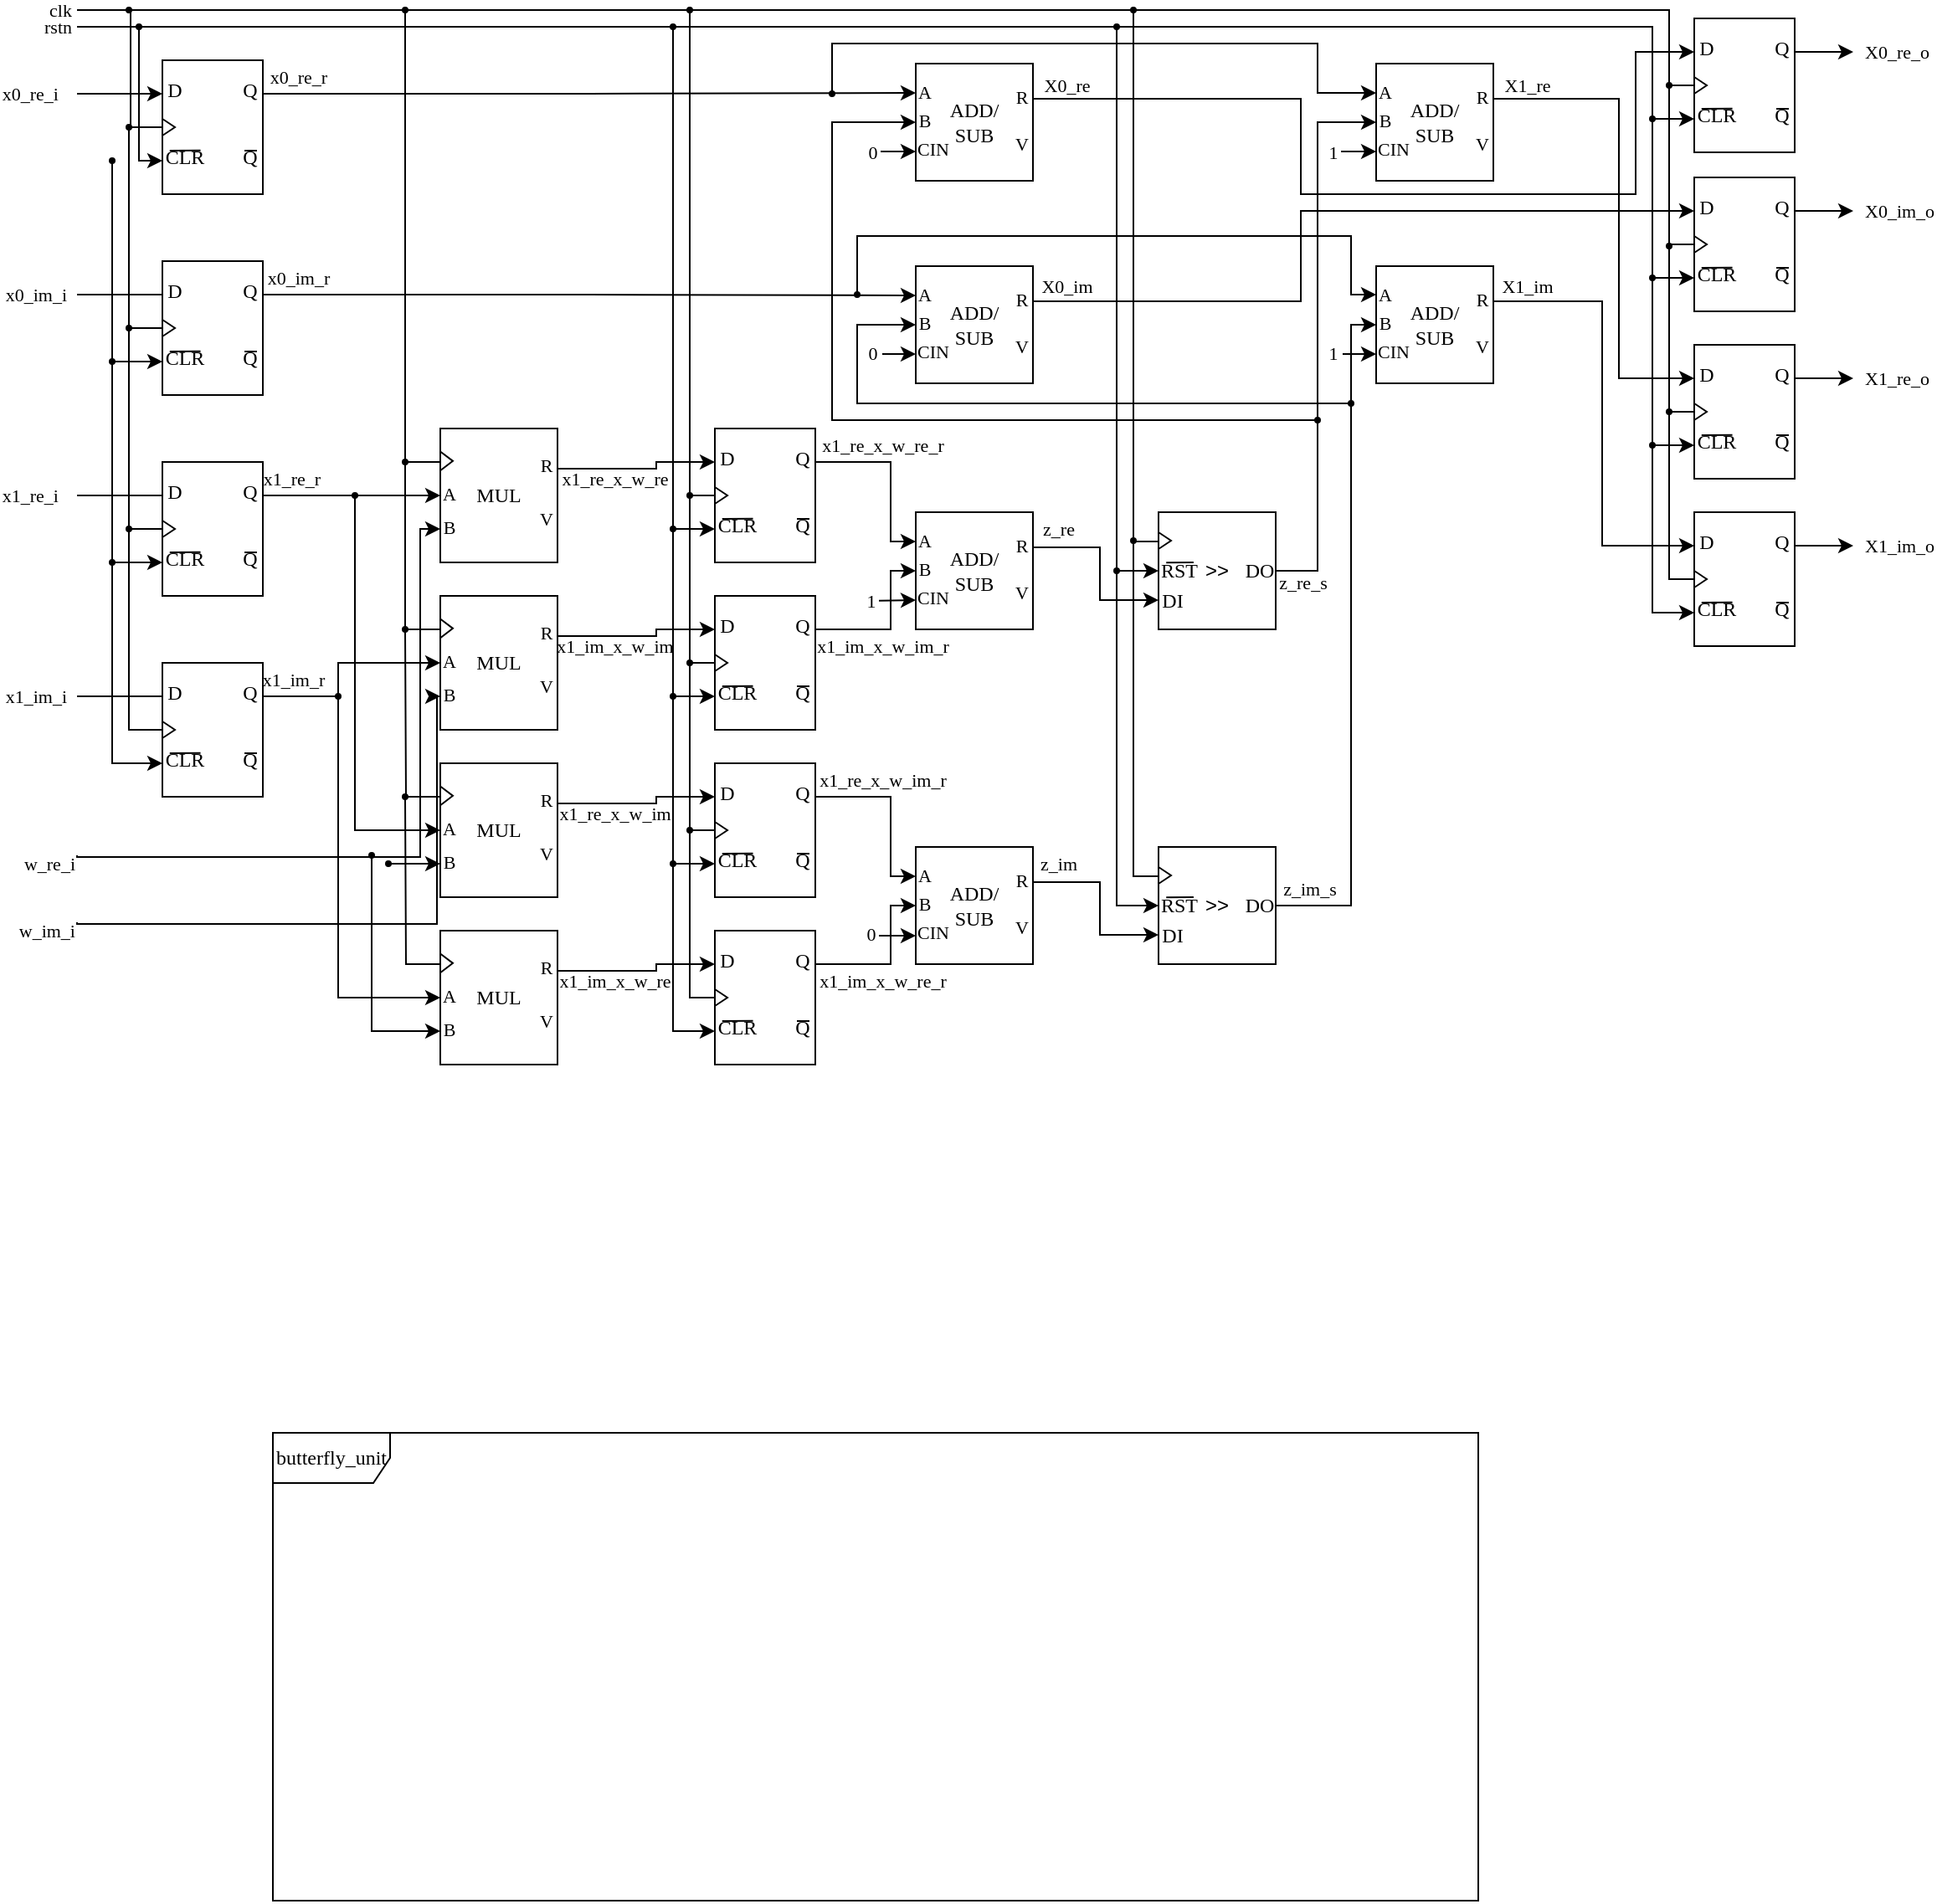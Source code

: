 <mxfile version="25.0.3">
  <diagram name="Page-1" id="58cdce13-f638-feb5-8d6f-7d28b1aa9fa0">
    <mxGraphModel dx="1024" dy="547" grid="1" gridSize="5" guides="1" tooltips="1" connect="1" arrows="1" fold="1" page="1" pageScale="1" pageWidth="1100" pageHeight="850" background="none" math="0" shadow="0">
      <root>
        <mxCell id="0" />
        <mxCell id="1" parent="0" />
        <mxCell id="2a3bc250acf0617d-8" value="butterfly_unit" style="shape=umlFrame;whiteSpace=wrap;html=1;rounded=1;shadow=0;comic=0;labelBackgroundColor=none;strokeWidth=1;fontFamily=NewsGotT;fontSize=12;align=center;movable=1;resizable=1;rotatable=1;deletable=1;editable=1;locked=0;connectable=1;width=70;height=30;" parent="1" vertex="1">
          <mxGeometry x="160" y="900" width="720" height="279.5" as="geometry" />
        </mxCell>
        <mxCell id="nh-JWcSBpbhqLz3bGZsN-216" value="x1_re_r" style="edgeStyle=none;shape=connector;rounded=0;orthogonalLoop=1;jettySize=auto;html=1;exitX=1;exitY=0.25;exitDx=0;exitDy=0;exitPerimeter=0;strokeColor=default;align=center;verticalAlign=middle;fontFamily=NewsGotT;fontSize=11;fontColor=default;labelBackgroundColor=default;startArrow=none;startFill=0;startSize=3;endArrow=classic;entryX=0;entryY=0.5;entryDx=0;entryDy=0;entryPerimeter=0;endFill=1;" parent="1" target="nh-JWcSBpbhqLz3bGZsN-167" edge="1">
          <mxGeometry x="-0.677" y="10" relative="1" as="geometry">
            <mxPoint x="234" y="340.5" as="targetPoint" />
            <mxPoint x="154.0" y="340" as="sourcePoint" />
            <mxPoint as="offset" />
          </mxGeometry>
        </mxCell>
        <mxCell id="nh-JWcSBpbhqLz3bGZsN-66" value="" style="endArrow=none;html=1;rounded=0;endFill=0;fontFamily=NewsGotT;entryX=0;entryY=0.5;entryDx=0;entryDy=0;edgeStyle=orthogonalEdgeStyle;" parent="1" target="nh-JWcSBpbhqLz3bGZsN-3" edge="1">
          <mxGeometry width="50" height="50" relative="1" as="geometry">
            <mxPoint x="43" y="50" as="sourcePoint" />
            <mxPoint x="118" y="120" as="targetPoint" />
            <Array as="points">
              <mxPoint x="75" y="50" />
              <mxPoint x="75" y="120" />
            </Array>
          </mxGeometry>
        </mxCell>
        <mxCell id="nh-JWcSBpbhqLz3bGZsN-67" value="clk" style="edgeLabel;html=1;align=right;verticalAlign=middle;resizable=0;points=[];fontFamily=NewsGotT;labelBackgroundColor=none;" parent="nh-JWcSBpbhqLz3bGZsN-66" vertex="1" connectable="0">
          <mxGeometry x="-0.244" y="1" relative="1" as="geometry">
            <mxPoint x="-36" y="-14" as="offset" />
          </mxGeometry>
        </mxCell>
        <mxCell id="nh-JWcSBpbhqLz3bGZsN-95" value="" style="endArrow=none;html=1;rounded=0;startArrow=oval;startFill=1;startSize=3;fontFamily=NewsGotT;entryX=0;entryY=0.25;entryDx=0;entryDy=0;entryPerimeter=0;edgeStyle=orthogonalEdgeStyle;" parent="1" target="nh-JWcSBpbhqLz3bGZsN-167" edge="1">
          <mxGeometry width="50" height="50" relative="1" as="geometry">
            <mxPoint x="74" y="50" as="sourcePoint" />
            <mxPoint x="319" y="320" as="targetPoint" />
            <Array as="points">
              <mxPoint x="239" y="50" />
              <mxPoint x="239" y="320" />
            </Array>
          </mxGeometry>
        </mxCell>
        <mxCell id="nh-JWcSBpbhqLz3bGZsN-97" value="x0_re_i" style="endArrow=classic;html=1;rounded=0;align=right;entryX=0;entryY=0.25;entryDx=0;entryDy=0;fontFamily=NewsGotT;" parent="1" target="nh-JWcSBpbhqLz3bGZsN-1" edge="1">
          <mxGeometry x="-1" y="-10" width="50" height="50" relative="1" as="geometry">
            <mxPoint x="43" y="100" as="sourcePoint" />
            <mxPoint x="123.0" y="100.44" as="targetPoint" />
            <mxPoint x="-10" y="-10" as="offset" />
          </mxGeometry>
        </mxCell>
        <mxCell id="nh-JWcSBpbhqLz3bGZsN-98" value="x0_im_i" style="endArrow=classic;html=1;rounded=0;entryX=0;entryY=0.25;entryDx=0;entryDy=0;align=right;fontFamily=NewsGotT;" parent="1" edge="1">
          <mxGeometry x="-1" y="5" width="50" height="50" relative="1" as="geometry">
            <mxPoint x="43" y="220" as="sourcePoint" />
            <mxPoint x="123.0" y="220" as="targetPoint" />
            <mxPoint x="-5" y="5" as="offset" />
          </mxGeometry>
        </mxCell>
        <mxCell id="nh-JWcSBpbhqLz3bGZsN-115" value="x1_re_i" style="endArrow=classic;html=1;rounded=0;align=right;entryX=0;entryY=0.25;entryDx=0;entryDy=0;fontFamily=NewsGotT;" parent="1" edge="1">
          <mxGeometry x="-1" y="-10" width="50" height="50" relative="1" as="geometry">
            <mxPoint x="43" y="340" as="sourcePoint" />
            <mxPoint x="123.0" y="340" as="targetPoint" />
            <mxPoint x="-10" y="-10" as="offset" />
          </mxGeometry>
        </mxCell>
        <mxCell id="nh-JWcSBpbhqLz3bGZsN-116" value="x1_im_i" style="endArrow=classic;html=1;rounded=0;entryX=0;entryY=0.25;entryDx=0;entryDy=0;align=right;fontFamily=NewsGotT;" parent="1" edge="1">
          <mxGeometry x="-1" y="5" width="50" height="50" relative="1" as="geometry">
            <mxPoint x="43" y="460" as="sourcePoint" />
            <mxPoint x="123.0" y="460" as="targetPoint" />
            <mxPoint x="-5" y="5" as="offset" />
          </mxGeometry>
        </mxCell>
        <mxCell id="nh-JWcSBpbhqLz3bGZsN-117" value="" style="endArrow=oval;html=1;rounded=0;exitX=0;exitY=0.5;exitDx=0;exitDy=0;endFill=1;startSize=3;endSize=3;" parent="1" edge="1">
          <mxGeometry width="50" height="50" relative="1" as="geometry">
            <mxPoint x="94.0" y="240" as="sourcePoint" />
            <mxPoint x="74" y="120" as="targetPoint" />
            <Array as="points">
              <mxPoint x="74" y="240" />
            </Array>
          </mxGeometry>
        </mxCell>
        <mxCell id="nh-JWcSBpbhqLz3bGZsN-118" value="" style="endArrow=oval;html=1;rounded=0;exitX=0;exitY=0.5;exitDx=0;exitDy=0;endFill=1;startSize=3;endSize=3;exitPerimeter=0;" parent="1" edge="1">
          <mxGeometry width="50" height="50" relative="1" as="geometry">
            <mxPoint x="94.0" y="360" as="sourcePoint" />
            <mxPoint x="74" y="240" as="targetPoint" />
            <Array as="points">
              <mxPoint x="74" y="360" />
            </Array>
          </mxGeometry>
        </mxCell>
        <mxCell id="nh-JWcSBpbhqLz3bGZsN-119" value="" style="endArrow=oval;html=1;rounded=0;exitX=0;exitY=0.5;exitDx=0;exitDy=0;endFill=1;startSize=3;endSize=3;" parent="1" edge="1">
          <mxGeometry width="50" height="50" relative="1" as="geometry">
            <mxPoint x="94.0" y="480" as="sourcePoint" />
            <mxPoint x="74" y="360" as="targetPoint" />
            <Array as="points">
              <mxPoint x="74" y="480" />
            </Array>
          </mxGeometry>
        </mxCell>
        <mxCell id="nh-JWcSBpbhqLz3bGZsN-120" value="" style="endArrow=classic;html=1;rounded=0;entryX=0;entryY=0.75;entryDx=0;entryDy=0;endFill=1;fontFamily=NewsGotT;edgeStyle=orthogonalEdgeStyle;" parent="1" target="nh-JWcSBpbhqLz3bGZsN-1" edge="1">
          <mxGeometry width="50" height="50" relative="1" as="geometry">
            <mxPoint x="43" y="60" as="sourcePoint" />
            <mxPoint x="113" y="140" as="targetPoint" />
            <Array as="points">
              <mxPoint x="80" y="60" />
              <mxPoint x="80" y="140" />
            </Array>
          </mxGeometry>
        </mxCell>
        <mxCell id="nh-JWcSBpbhqLz3bGZsN-121" value="rstn" style="edgeLabel;html=1;align=right;verticalAlign=middle;resizable=0;points=[];fontFamily=NewsGotT;labelBackgroundColor=none;" parent="nh-JWcSBpbhqLz3bGZsN-120" vertex="1" connectable="0">
          <mxGeometry x="-0.244" y="1" relative="1" as="geometry">
            <mxPoint x="-41" y="-13" as="offset" />
          </mxGeometry>
        </mxCell>
        <mxCell id="nh-JWcSBpbhqLz3bGZsN-123" value="" style="endArrow=oval;html=1;rounded=0;exitX=0;exitY=0.75;exitDx=0;exitDy=0;endFill=1;startSize=6;endSize=3;startArrow=classic;startFill=1;" parent="1" edge="1">
          <mxGeometry width="50" height="50" relative="1" as="geometry">
            <mxPoint x="94.0" y="260" as="sourcePoint" />
            <mxPoint x="64" y="140" as="targetPoint" />
            <Array as="points">
              <mxPoint x="64" y="260" />
            </Array>
          </mxGeometry>
        </mxCell>
        <mxCell id="nh-JWcSBpbhqLz3bGZsN-124" value="" style="endArrow=oval;html=1;rounded=0;exitX=0;exitY=0.75;exitDx=0;exitDy=0;endFill=1;startSize=6;endSize=3;startArrow=classic;startFill=1;" parent="1" edge="1">
          <mxGeometry width="50" height="50" relative="1" as="geometry">
            <mxPoint x="94.0" y="380" as="sourcePoint" />
            <mxPoint x="64" y="260" as="targetPoint" />
            <Array as="points">
              <mxPoint x="64" y="380" />
            </Array>
          </mxGeometry>
        </mxCell>
        <mxCell id="nh-JWcSBpbhqLz3bGZsN-125" value="" style="endArrow=oval;html=1;rounded=0;exitX=0;exitY=0.75;exitDx=0;exitDy=0;endFill=1;startSize=6;endSize=3;startArrow=classic;startFill=1;" parent="1" edge="1">
          <mxGeometry width="50" height="50" relative="1" as="geometry">
            <mxPoint x="94.0" y="500" as="sourcePoint" />
            <mxPoint x="64" y="380" as="targetPoint" />
            <Array as="points">
              <mxPoint x="64" y="500" />
            </Array>
          </mxGeometry>
        </mxCell>
        <mxCell id="nh-JWcSBpbhqLz3bGZsN-164" value="" style="group;fontFamily=NewsGotT;" parent="1" vertex="1" connectable="0">
          <mxGeometry x="544" y="350" width="73" height="70" as="geometry" />
        </mxCell>
        <mxCell id="nh-JWcSBpbhqLz3bGZsN-156" value="&lt;font&gt;ADD/&lt;br&gt;SUB&lt;br&gt;&lt;/font&gt;" style="rounded=0;whiteSpace=wrap;html=1;points=[[0,0.25,0,0,0],[0,0.5,0,0,0],[0,0.75,0,0,0],[1,0.3,0,0,0],[1,0.7,0,0,0]];fontFamily=NewsGotT;" parent="nh-JWcSBpbhqLz3bGZsN-164" vertex="1">
          <mxGeometry width="70" height="70" as="geometry" />
        </mxCell>
        <mxCell id="nh-JWcSBpbhqLz3bGZsN-157" value="A" style="text;html=1;align=center;verticalAlign=middle;resizable=0;points=[];autosize=1;strokeColor=none;fillColor=none;fontSize=11;spacing=-6;fontFamily=NewsGotT;" parent="nh-JWcSBpbhqLz3bGZsN-164" vertex="1">
          <mxGeometry y="12" width="10" height="10" as="geometry" />
        </mxCell>
        <mxCell id="nh-JWcSBpbhqLz3bGZsN-158" value="B" style="text;html=1;align=center;verticalAlign=middle;resizable=0;points=[];autosize=1;strokeColor=none;fillColor=none;fontSize=11;spacing=-6;fontFamily=NewsGotT;" parent="nh-JWcSBpbhqLz3bGZsN-164" vertex="1">
          <mxGeometry y="29" width="10" height="10" as="geometry" />
        </mxCell>
        <mxCell id="nh-JWcSBpbhqLz3bGZsN-159" value="CIN" style="text;html=1;align=center;verticalAlign=middle;resizable=0;points=[];autosize=1;strokeColor=none;fillColor=none;fontSize=11;spacing=-8;fontFamily=NewsGotT;" parent="nh-JWcSBpbhqLz3bGZsN-164" vertex="1">
          <mxGeometry y="46" width="20" height="10" as="geometry" />
        </mxCell>
        <mxCell id="nh-JWcSBpbhqLz3bGZsN-162" value="R" style="text;html=1;align=center;verticalAlign=middle;resizable=0;points=[];autosize=1;strokeColor=none;fillColor=none;fontSize=11;spacing=-6;fontFamily=NewsGotT;" parent="nh-JWcSBpbhqLz3bGZsN-164" vertex="1">
          <mxGeometry x="58" y="15" width="10" height="10" as="geometry" />
        </mxCell>
        <mxCell id="nh-JWcSBpbhqLz3bGZsN-163" value="V" style="text;html=1;align=center;verticalAlign=middle;resizable=0;points=[];autosize=1;strokeColor=none;fillColor=none;fontSize=11;spacing=-6;fontFamily=NewsGotT;" parent="nh-JWcSBpbhqLz3bGZsN-164" vertex="1">
          <mxGeometry x="58" y="43" width="10" height="10" as="geometry" />
        </mxCell>
        <mxCell id="nh-JWcSBpbhqLz3bGZsN-175" value="" style="group" parent="1" vertex="1" connectable="0">
          <mxGeometry x="260" y="300" width="70" height="80" as="geometry" />
        </mxCell>
        <mxCell id="nh-JWcSBpbhqLz3bGZsN-167" value="&lt;font&gt;MUL&lt;/font&gt;" style="rounded=0;whiteSpace=wrap;html=1;points=[[0,0.25,0,0,0],[0,0.5,0,0,0],[0,0.75,0,0,0],[1,0.3,0,0,0],[1,0.7,0,0,0]];fontFamily=NewsGotT;" parent="nh-JWcSBpbhqLz3bGZsN-175" vertex="1">
          <mxGeometry width="70" height="80" as="geometry" />
        </mxCell>
        <mxCell id="nh-JWcSBpbhqLz3bGZsN-168" value="A" style="text;html=1;align=center;verticalAlign=middle;resizable=0;points=[];autosize=1;strokeColor=none;fillColor=none;fontSize=11;spacing=-6;fontFamily=NewsGotT;" parent="nh-JWcSBpbhqLz3bGZsN-175" vertex="1">
          <mxGeometry y="34.286" width="10" height="10" as="geometry" />
        </mxCell>
        <mxCell id="nh-JWcSBpbhqLz3bGZsN-169" value="B" style="text;html=1;align=center;verticalAlign=middle;resizable=0;points=[];autosize=1;strokeColor=none;fillColor=none;fontSize=11;spacing=-6;fontFamily=NewsGotT;" parent="nh-JWcSBpbhqLz3bGZsN-175" vertex="1">
          <mxGeometry y="53.714" width="10" height="10" as="geometry" />
        </mxCell>
        <mxCell id="nh-JWcSBpbhqLz3bGZsN-171" value="R" style="text;html=1;align=center;verticalAlign=middle;resizable=0;points=[];autosize=1;strokeColor=none;fillColor=none;fontSize=11;spacing=-6;fontFamily=NewsGotT;" parent="nh-JWcSBpbhqLz3bGZsN-175" vertex="1">
          <mxGeometry x="58" y="17.143" width="10" height="10" as="geometry" />
        </mxCell>
        <mxCell id="nh-JWcSBpbhqLz3bGZsN-172" value="V" style="text;html=1;align=center;verticalAlign=middle;resizable=0;points=[];autosize=1;strokeColor=none;fillColor=none;fontSize=11;spacing=-6;fontFamily=NewsGotT;" parent="nh-JWcSBpbhqLz3bGZsN-175" vertex="1">
          <mxGeometry x="58" y="49.143" width="10" height="10" as="geometry" />
        </mxCell>
        <mxCell id="nh-JWcSBpbhqLz3bGZsN-174" value="" style="triangle;whiteSpace=wrap;html=1;fontFamily=NewsGotT;movable=1;resizable=1;rotatable=1;deletable=1;editable=1;locked=0;connectable=1;points=[];" parent="nh-JWcSBpbhqLz3bGZsN-175" vertex="1">
          <mxGeometry y="13.714" width="7.5" height="11.429" as="geometry" />
        </mxCell>
        <mxCell id="nh-JWcSBpbhqLz3bGZsN-178" value="w_re_i" style="endArrow=classic;html=1;rounded=0;align=right;fontFamily=NewsGotT;entryX=0;entryY=0.75;entryDx=0;entryDy=0;entryPerimeter=0;edgeStyle=orthogonalEdgeStyle;" parent="1" target="nh-JWcSBpbhqLz3bGZsN-167" edge="1">
          <mxGeometry x="-1" y="5" width="50" height="50" relative="1" as="geometry">
            <mxPoint x="43" y="555" as="sourcePoint" />
            <mxPoint x="263" y="555" as="targetPoint" />
            <mxPoint x="-5" y="5" as="offset" />
            <Array as="points">
              <mxPoint x="43" y="556" />
              <mxPoint x="248" y="556" />
              <mxPoint x="248" y="360" />
            </Array>
          </mxGeometry>
        </mxCell>
        <mxCell id="nh-JWcSBpbhqLz3bGZsN-179" value="" style="group" parent="1" vertex="1" connectable="0">
          <mxGeometry x="260" y="400" width="70" height="80" as="geometry" />
        </mxCell>
        <mxCell id="nh-JWcSBpbhqLz3bGZsN-180" value="&lt;font&gt;MUL&lt;/font&gt;" style="rounded=0;whiteSpace=wrap;html=1;points=[[0,0.25,0,0,0],[0,0.5,0,0,0],[0,0.75,0,0,0],[1,0.3,0,0,0],[1,0.7,0,0,0]];fontFamily=NewsGotT;" parent="nh-JWcSBpbhqLz3bGZsN-179" vertex="1">
          <mxGeometry width="70" height="80" as="geometry" />
        </mxCell>
        <mxCell id="nh-JWcSBpbhqLz3bGZsN-181" value="A" style="text;html=1;align=center;verticalAlign=middle;resizable=0;points=[];autosize=1;strokeColor=none;fillColor=none;fontSize=11;spacing=-6;fontFamily=NewsGotT;" parent="nh-JWcSBpbhqLz3bGZsN-179" vertex="1">
          <mxGeometry y="34.286" width="10" height="10" as="geometry" />
        </mxCell>
        <mxCell id="nh-JWcSBpbhqLz3bGZsN-182" value="B" style="text;html=1;align=center;verticalAlign=middle;resizable=0;points=[];autosize=1;strokeColor=none;fillColor=none;fontSize=11;spacing=-6;fontFamily=NewsGotT;" parent="nh-JWcSBpbhqLz3bGZsN-179" vertex="1">
          <mxGeometry y="53.714" width="10" height="10" as="geometry" />
        </mxCell>
        <mxCell id="nh-JWcSBpbhqLz3bGZsN-183" value="R" style="text;html=1;align=center;verticalAlign=middle;resizable=0;points=[];autosize=1;strokeColor=none;fillColor=none;fontSize=11;spacing=-6;fontFamily=NewsGotT;" parent="nh-JWcSBpbhqLz3bGZsN-179" vertex="1">
          <mxGeometry x="58" y="17.143" width="10" height="10" as="geometry" />
        </mxCell>
        <mxCell id="nh-JWcSBpbhqLz3bGZsN-184" value="V" style="text;html=1;align=center;verticalAlign=middle;resizable=0;points=[];autosize=1;strokeColor=none;fillColor=none;fontSize=11;spacing=-6;fontFamily=NewsGotT;" parent="nh-JWcSBpbhqLz3bGZsN-179" vertex="1">
          <mxGeometry x="58" y="49.143" width="10" height="10" as="geometry" />
        </mxCell>
        <mxCell id="nh-JWcSBpbhqLz3bGZsN-185" value="" style="triangle;whiteSpace=wrap;html=1;fontFamily=NewsGotT;movable=1;resizable=1;rotatable=1;deletable=1;editable=1;locked=0;connectable=1;points=[];" parent="nh-JWcSBpbhqLz3bGZsN-179" vertex="1">
          <mxGeometry y="13.714" width="7.5" height="11.429" as="geometry" />
        </mxCell>
        <mxCell id="nh-JWcSBpbhqLz3bGZsN-186" value="" style="endArrow=oval;html=1;rounded=0;exitX=0;exitY=0.25;exitDx=0;exitDy=0;exitPerimeter=0;endFill=1;startSize=3;endSize=3;edgeStyle=orthogonalEdgeStyle;" parent="1" source="nh-JWcSBpbhqLz3bGZsN-180" edge="1">
          <mxGeometry width="50" height="50" relative="1" as="geometry">
            <mxPoint x="249" y="370" as="sourcePoint" />
            <mxPoint x="239" y="320" as="targetPoint" />
            <Array as="points">
              <mxPoint x="239" y="420" />
              <mxPoint x="239" y="320" />
            </Array>
          </mxGeometry>
        </mxCell>
        <mxCell id="nh-JWcSBpbhqLz3bGZsN-188" value="w_im_i" style="endArrow=classic;html=1;rounded=0;align=right;fontFamily=NewsGotT;entryX=0;entryY=0.75;entryDx=0;entryDy=0;entryPerimeter=0;edgeStyle=orthogonalEdgeStyle;" parent="1" target="nh-JWcSBpbhqLz3bGZsN-180" edge="1">
          <mxGeometry x="-1" y="5" width="50" height="50" relative="1" as="geometry">
            <mxPoint x="43" y="595" as="sourcePoint" />
            <mxPoint x="303" y="540" as="targetPoint" />
            <mxPoint x="-5" y="5" as="offset" />
            <Array as="points">
              <mxPoint x="258" y="596" />
              <mxPoint x="258" y="460" />
            </Array>
          </mxGeometry>
        </mxCell>
        <mxCell id="nh-JWcSBpbhqLz3bGZsN-189" value="" style="group" parent="1" vertex="1" connectable="0">
          <mxGeometry x="260" y="500" width="70" height="80" as="geometry" />
        </mxCell>
        <mxCell id="nh-JWcSBpbhqLz3bGZsN-190" value="&lt;font&gt;MUL&lt;/font&gt;" style="rounded=0;whiteSpace=wrap;html=1;points=[[0,0.25,0,0,0],[0,0.5,0,0,0],[0,0.75,0,0,0],[1,0.3,0,0,0],[1,0.7,0,0,0]];fontFamily=NewsGotT;" parent="nh-JWcSBpbhqLz3bGZsN-189" vertex="1">
          <mxGeometry width="70" height="80" as="geometry" />
        </mxCell>
        <mxCell id="nh-JWcSBpbhqLz3bGZsN-191" value="A" style="text;html=1;align=center;verticalAlign=middle;resizable=0;points=[];autosize=1;strokeColor=none;fillColor=none;fontSize=11;spacing=-6;fontFamily=NewsGotT;" parent="nh-JWcSBpbhqLz3bGZsN-189" vertex="1">
          <mxGeometry y="34.286" width="10" height="10" as="geometry" />
        </mxCell>
        <mxCell id="nh-JWcSBpbhqLz3bGZsN-192" value="B" style="text;html=1;align=center;verticalAlign=middle;resizable=0;points=[];autosize=1;strokeColor=none;fillColor=none;fontSize=11;spacing=-6;fontFamily=NewsGotT;" parent="nh-JWcSBpbhqLz3bGZsN-189" vertex="1">
          <mxGeometry y="53.714" width="10" height="10" as="geometry" />
        </mxCell>
        <mxCell id="nh-JWcSBpbhqLz3bGZsN-193" value="R" style="text;html=1;align=center;verticalAlign=middle;resizable=0;points=[];autosize=1;strokeColor=none;fillColor=none;fontSize=11;spacing=-6;fontFamily=NewsGotT;" parent="nh-JWcSBpbhqLz3bGZsN-189" vertex="1">
          <mxGeometry x="58" y="17.143" width="10" height="10" as="geometry" />
        </mxCell>
        <mxCell id="nh-JWcSBpbhqLz3bGZsN-194" value="V" style="text;html=1;align=center;verticalAlign=middle;resizable=0;points=[];autosize=1;strokeColor=none;fillColor=none;fontSize=11;spacing=-6;fontFamily=NewsGotT;" parent="nh-JWcSBpbhqLz3bGZsN-189" vertex="1">
          <mxGeometry x="58" y="49.143" width="10" height="10" as="geometry" />
        </mxCell>
        <mxCell id="nh-JWcSBpbhqLz3bGZsN-195" value="" style="triangle;whiteSpace=wrap;html=1;fontFamily=NewsGotT;movable=1;resizable=1;rotatable=1;deletable=1;editable=1;locked=0;connectable=1;points=[];" parent="nh-JWcSBpbhqLz3bGZsN-189" vertex="1">
          <mxGeometry y="13.714" width="7.5" height="11.429" as="geometry" />
        </mxCell>
        <mxCell id="nh-JWcSBpbhqLz3bGZsN-196" value="" style="group" parent="1" vertex="1" connectable="0">
          <mxGeometry x="260" y="600" width="70" height="80" as="geometry" />
        </mxCell>
        <mxCell id="nh-JWcSBpbhqLz3bGZsN-197" value="&lt;font&gt;MUL&lt;/font&gt;" style="rounded=0;whiteSpace=wrap;html=1;points=[[0,0.25,0,0,0],[0,0.5,0,0,0],[0,0.75,0,0,0],[1,0.3,0,0,0],[1,0.7,0,0,0]];fontFamily=NewsGotT;" parent="nh-JWcSBpbhqLz3bGZsN-196" vertex="1">
          <mxGeometry width="70" height="80" as="geometry" />
        </mxCell>
        <mxCell id="nh-JWcSBpbhqLz3bGZsN-198" value="A" style="text;html=1;align=center;verticalAlign=middle;resizable=0;points=[];autosize=1;strokeColor=none;fillColor=none;fontSize=11;spacing=-6;fontFamily=NewsGotT;" parent="nh-JWcSBpbhqLz3bGZsN-196" vertex="1">
          <mxGeometry y="34.286" width="10" height="10" as="geometry" />
        </mxCell>
        <mxCell id="nh-JWcSBpbhqLz3bGZsN-199" value="B" style="text;html=1;align=center;verticalAlign=middle;resizable=0;points=[];autosize=1;strokeColor=none;fillColor=none;fontSize=11;spacing=-6;fontFamily=NewsGotT;" parent="nh-JWcSBpbhqLz3bGZsN-196" vertex="1">
          <mxGeometry y="53.714" width="10" height="10" as="geometry" />
        </mxCell>
        <mxCell id="nh-JWcSBpbhqLz3bGZsN-200" value="R" style="text;html=1;align=center;verticalAlign=middle;resizable=0;points=[];autosize=1;strokeColor=none;fillColor=none;fontSize=11;spacing=-6;fontFamily=NewsGotT;" parent="nh-JWcSBpbhqLz3bGZsN-196" vertex="1">
          <mxGeometry x="58" y="17.143" width="10" height="10" as="geometry" />
        </mxCell>
        <mxCell id="nh-JWcSBpbhqLz3bGZsN-201" value="V" style="text;html=1;align=center;verticalAlign=middle;resizable=0;points=[];autosize=1;strokeColor=none;fillColor=none;fontSize=11;spacing=-6;fontFamily=NewsGotT;" parent="nh-JWcSBpbhqLz3bGZsN-196" vertex="1">
          <mxGeometry x="58" y="49.143" width="10" height="10" as="geometry" />
        </mxCell>
        <mxCell id="nh-JWcSBpbhqLz3bGZsN-202" value="" style="triangle;whiteSpace=wrap;html=1;fontFamily=NewsGotT;movable=1;resizable=1;rotatable=1;deletable=1;editable=1;locked=0;connectable=1;points=[];" parent="nh-JWcSBpbhqLz3bGZsN-196" vertex="1">
          <mxGeometry y="13.714" width="7.5" height="11.429" as="geometry" />
        </mxCell>
        <mxCell id="nh-JWcSBpbhqLz3bGZsN-205" value="" style="endArrow=oval;html=1;rounded=0;exitX=0;exitY=0.25;exitDx=0;exitDy=0;exitPerimeter=0;endFill=1;startSize=3;endSize=3;edgeStyle=orthogonalEdgeStyle;" parent="1" source="nh-JWcSBpbhqLz3bGZsN-190" edge="1">
          <mxGeometry width="50" height="50" relative="1" as="geometry">
            <mxPoint x="319" y="520" as="sourcePoint" />
            <mxPoint x="239" y="420" as="targetPoint" />
          </mxGeometry>
        </mxCell>
        <mxCell id="nh-JWcSBpbhqLz3bGZsN-206" value="" style="endArrow=oval;html=1;rounded=0;exitX=0;exitY=0.25;exitDx=0;exitDy=0;exitPerimeter=0;endFill=1;startSize=3;endSize=3;edgeStyle=orthogonalEdgeStyle;" parent="1" source="nh-JWcSBpbhqLz3bGZsN-197" edge="1">
          <mxGeometry width="50" height="50" relative="1" as="geometry">
            <mxPoint x="319" y="620" as="sourcePoint" />
            <mxPoint x="239" y="520" as="targetPoint" />
          </mxGeometry>
        </mxCell>
        <mxCell id="nh-JWcSBpbhqLz3bGZsN-245" value="" style="endArrow=classic;html=1;rounded=0;strokeColor=default;align=center;verticalAlign=middle;fontFamily=Helvetica;fontSize=11;fontColor=default;labelBackgroundColor=default;edgeStyle=orthogonalEdgeStyle;startSize=3;entryX=0;entryY=0.75;entryDx=0;entryDy=0;entryPerimeter=0;endFill=1;startArrow=oval;startFill=1;" parent="1" target="nh-JWcSBpbhqLz3bGZsN-197" edge="1">
          <mxGeometry width="50" height="50" relative="1" as="geometry">
            <mxPoint x="219" y="555" as="sourcePoint" />
            <mxPoint x="514" y="435" as="targetPoint" />
            <Array as="points">
              <mxPoint x="219" y="555" />
              <mxPoint x="219" y="660" />
            </Array>
          </mxGeometry>
        </mxCell>
        <mxCell id="nh-JWcSBpbhqLz3bGZsN-246" value="" style="endArrow=classic;html=1;rounded=0;strokeColor=default;align=center;verticalAlign=middle;fontFamily=Helvetica;fontSize=11;fontColor=default;labelBackgroundColor=default;edgeStyle=none;startSize=3;entryX=0;entryY=0.75;entryDx=0;entryDy=0;entryPerimeter=0;endFill=1;startArrow=oval;startFill=1;" parent="1" target="nh-JWcSBpbhqLz3bGZsN-190" edge="1">
          <mxGeometry width="50" height="50" relative="1" as="geometry">
            <mxPoint x="229" y="560" as="sourcePoint" />
            <mxPoint x="329" y="665" as="targetPoint" />
            <Array as="points" />
          </mxGeometry>
        </mxCell>
        <mxCell id="nh-JWcSBpbhqLz3bGZsN-247" value="x1_im_r" style="edgeStyle=orthogonalEdgeStyle;shape=connector;rounded=0;orthogonalLoop=1;jettySize=auto;html=1;exitX=1;exitY=0.25;exitDx=0;exitDy=0;entryX=0;entryY=0.5;entryDx=0;entryDy=0;entryPerimeter=0;strokeColor=default;align=center;verticalAlign=middle;fontFamily=NewsGotT;fontSize=11;fontColor=default;labelBackgroundColor=default;startArrow=none;startFill=0;startSize=3;endArrow=classic;endFill=1;" parent="1" target="nh-JWcSBpbhqLz3bGZsN-180" edge="1">
          <mxGeometry x="-0.714" y="10" relative="1" as="geometry">
            <mxPoint x="154.0" y="460" as="sourcePoint" />
            <Array as="points">
              <mxPoint x="199" y="460" />
              <mxPoint x="199" y="440" />
            </Array>
            <mxPoint as="offset" />
          </mxGeometry>
        </mxCell>
        <mxCell id="nh-JWcSBpbhqLz3bGZsN-248" value="" style="endArrow=classic;html=1;rounded=0;strokeColor=default;align=center;verticalAlign=middle;fontFamily=Helvetica;fontSize=11;fontColor=default;labelBackgroundColor=default;edgeStyle=orthogonalEdgeStyle;startSize=3;entryX=0;entryY=0.5;entryDx=0;entryDy=0;entryPerimeter=0;endFill=1;startArrow=oval;startFill=1;" parent="1" target="nh-JWcSBpbhqLz3bGZsN-190" edge="1">
          <mxGeometry width="50" height="50" relative="1" as="geometry">
            <mxPoint x="209" y="340" as="sourcePoint" />
            <mxPoint x="304" y="445" as="targetPoint" />
            <Array as="points">
              <mxPoint x="209" y="340" />
              <mxPoint x="209" y="540" />
            </Array>
          </mxGeometry>
        </mxCell>
        <mxCell id="nh-JWcSBpbhqLz3bGZsN-249" value="" style="endArrow=classic;html=1;rounded=0;strokeColor=default;align=center;verticalAlign=middle;fontFamily=Helvetica;fontSize=11;fontColor=default;labelBackgroundColor=default;edgeStyle=orthogonalEdgeStyle;startSize=3;entryX=0;entryY=0.5;entryDx=0;entryDy=0;entryPerimeter=0;endFill=1;startArrow=oval;startFill=1;" parent="1" target="nh-JWcSBpbhqLz3bGZsN-197" edge="1">
          <mxGeometry width="50" height="50" relative="1" as="geometry">
            <mxPoint x="199" y="460" as="sourcePoint" />
            <mxPoint x="334" y="640" as="targetPoint" />
            <Array as="points">
              <mxPoint x="199" y="460" />
              <mxPoint x="199" y="640" />
            </Array>
          </mxGeometry>
        </mxCell>
        <mxCell id="nh-JWcSBpbhqLz3bGZsN-289" value="" style="endArrow=none;html=1;rounded=0;strokeColor=default;align=center;verticalAlign=middle;fontFamily=Helvetica;fontSize=11;fontColor=default;labelBackgroundColor=default;edgeStyle=orthogonalEdgeStyle;startSize=3;entryX=0;entryY=0.5;entryDx=0;entryDy=0;startArrow=oval;startFill=1;" parent="1" target="nh-JWcSBpbhqLz3bGZsN-332" edge="1">
          <mxGeometry width="50" height="50" relative="1" as="geometry">
            <mxPoint x="239" y="50" as="sourcePoint" />
            <mxPoint x="504" y="340" as="targetPoint" />
            <Array as="points">
              <mxPoint x="409" y="50" />
              <mxPoint x="409" y="340" />
            </Array>
          </mxGeometry>
        </mxCell>
        <mxCell id="nh-JWcSBpbhqLz3bGZsN-297" value="" style="group" parent="1" vertex="1" connectable="0">
          <mxGeometry x="94" y="80" width="60" height="80" as="geometry" />
        </mxCell>
        <mxCell id="nh-JWcSBpbhqLz3bGZsN-1" value="" style="whiteSpace=wrap;html=1;verticalAlign=bottom;movable=1;resizable=1;rotatable=1;deletable=1;editable=1;locked=0;connectable=1;container=0;" parent="nh-JWcSBpbhqLz3bGZsN-297" vertex="1">
          <mxGeometry width="60" height="80" as="geometry" />
        </mxCell>
        <mxCell id="nh-JWcSBpbhqLz3bGZsN-2" value="D" style="text;html=1;align=center;verticalAlign=middle;resizable=1;points=[];autosize=1;strokeColor=none;fillColor=none;fontFamily=NewsGotT;spacing=-6;movable=1;rotatable=1;deletable=1;editable=1;locked=0;connectable=1;container=0;" parent="nh-JWcSBpbhqLz3bGZsN-297" vertex="1">
          <mxGeometry x="1.875" y="10" width="10" height="15" as="geometry" />
        </mxCell>
        <mxCell id="nh-JWcSBpbhqLz3bGZsN-3" value="" style="triangle;whiteSpace=wrap;html=1;fontFamily=NewsGotT;movable=1;resizable=1;rotatable=1;deletable=1;editable=1;locked=0;connectable=1;container=0;" parent="nh-JWcSBpbhqLz3bGZsN-297" vertex="1">
          <mxGeometry y="35" width="7.5" height="10" as="geometry" />
        </mxCell>
        <mxCell id="nh-JWcSBpbhqLz3bGZsN-4" value="CLR" style="text;html=1;align=center;verticalAlign=middle;resizable=1;points=[];autosize=1;strokeColor=none;fillColor=none;fontFamily=NewsGotT;spacing=-6;movable=1;rotatable=1;deletable=1;editable=1;locked=0;connectable=1;container=0;" parent="nh-JWcSBpbhqLz3bGZsN-297" vertex="1">
          <mxGeometry y="50" width="25" height="15" as="geometry" />
        </mxCell>
        <mxCell id="nh-JWcSBpbhqLz3bGZsN-5" value="Q" style="text;html=1;align=center;verticalAlign=middle;resizable=1;points=[];autosize=1;strokeColor=none;fillColor=none;fontFamily=NewsGotT;spacing=-6;movable=1;rotatable=1;deletable=1;editable=1;locked=0;connectable=1;container=0;" parent="nh-JWcSBpbhqLz3bGZsN-297" vertex="1">
          <mxGeometry x="47" y="10" width="10" height="15" as="geometry" />
        </mxCell>
        <mxCell id="nh-JWcSBpbhqLz3bGZsN-293" value="" style="endArrow=none;rounded=0;strokeWidth=1;labelBorderColor=none;fontColor=default;labelBackgroundColor=default;html=1;endSize=0;startSize=0;movable=1;resizable=1;rotatable=1;deletable=1;editable=1;locked=0;connectable=1;exitX=0.911;exitY=0.262;exitDx=0;exitDy=0;exitPerimeter=0;" parent="nh-JWcSBpbhqLz3bGZsN-297" edge="1">
          <mxGeometry width="50" height="50" relative="1" as="geometry">
            <mxPoint x="22.775" y="53.93" as="sourcePoint" />
            <mxPoint x="4.38" y="54" as="targetPoint" />
          </mxGeometry>
        </mxCell>
        <mxCell id="nh-JWcSBpbhqLz3bGZsN-8" value="Q" style="text;html=1;align=center;verticalAlign=middle;resizable=1;points=[];autosize=1;strokeColor=none;fillColor=none;fontFamily=NewsGotT;spacing=-6;movable=1;rotatable=1;deletable=1;editable=1;locked=0;connectable=1;container=0;" parent="nh-JWcSBpbhqLz3bGZsN-297" vertex="1">
          <mxGeometry x="47" y="50" width="10" height="15" as="geometry" />
        </mxCell>
        <mxCell id="nh-JWcSBpbhqLz3bGZsN-9" value="" style="endArrow=none;rounded=0;strokeWidth=1;labelBorderColor=none;fontColor=default;labelBackgroundColor=default;html=1;endSize=0;startSize=0;movable=1;resizable=1;rotatable=1;deletable=1;editable=1;locked=0;connectable=1;" parent="nh-JWcSBpbhqLz3bGZsN-297" edge="1">
          <mxGeometry width="50" height="50" relative="1" as="geometry">
            <mxPoint x="56.5" y="54" as="sourcePoint" />
            <mxPoint x="49" y="54" as="targetPoint" />
          </mxGeometry>
        </mxCell>
        <mxCell id="nh-JWcSBpbhqLz3bGZsN-298" value="" style="group" parent="1" vertex="1" connectable="0">
          <mxGeometry x="94" y="200" width="60" height="80" as="geometry" />
        </mxCell>
        <mxCell id="nh-JWcSBpbhqLz3bGZsN-299" value="" style="whiteSpace=wrap;html=1;verticalAlign=bottom;movable=1;resizable=1;rotatable=1;deletable=1;editable=1;locked=0;connectable=1;container=0;" parent="nh-JWcSBpbhqLz3bGZsN-298" vertex="1">
          <mxGeometry width="60" height="80" as="geometry" />
        </mxCell>
        <mxCell id="nh-JWcSBpbhqLz3bGZsN-300" value="D" style="text;html=1;align=center;verticalAlign=middle;resizable=1;points=[];autosize=1;strokeColor=none;fillColor=none;fontFamily=NewsGotT;spacing=-6;movable=1;rotatable=1;deletable=1;editable=1;locked=0;connectable=1;container=0;" parent="nh-JWcSBpbhqLz3bGZsN-298" vertex="1">
          <mxGeometry x="1.875" y="10" width="10" height="15" as="geometry" />
        </mxCell>
        <mxCell id="nh-JWcSBpbhqLz3bGZsN-301" value="" style="triangle;whiteSpace=wrap;html=1;fontFamily=NewsGotT;movable=1;resizable=1;rotatable=1;deletable=1;editable=1;locked=0;connectable=1;container=0;" parent="nh-JWcSBpbhqLz3bGZsN-298" vertex="1">
          <mxGeometry y="35" width="7.5" height="10" as="geometry" />
        </mxCell>
        <mxCell id="nh-JWcSBpbhqLz3bGZsN-302" value="CLR" style="text;html=1;align=center;verticalAlign=middle;resizable=1;points=[];autosize=1;strokeColor=none;fillColor=none;fontFamily=NewsGotT;spacing=-6;movable=1;rotatable=1;deletable=1;editable=1;locked=0;connectable=1;container=0;" parent="nh-JWcSBpbhqLz3bGZsN-298" vertex="1">
          <mxGeometry y="50" width="25" height="15" as="geometry" />
        </mxCell>
        <mxCell id="nh-JWcSBpbhqLz3bGZsN-303" value="Q" style="text;html=1;align=center;verticalAlign=middle;resizable=1;points=[];autosize=1;strokeColor=none;fillColor=none;fontFamily=NewsGotT;spacing=-6;movable=1;rotatable=1;deletable=1;editable=1;locked=0;connectable=1;container=0;" parent="nh-JWcSBpbhqLz3bGZsN-298" vertex="1">
          <mxGeometry x="47" y="10" width="10" height="15" as="geometry" />
        </mxCell>
        <mxCell id="nh-JWcSBpbhqLz3bGZsN-304" value="" style="endArrow=none;rounded=0;strokeWidth=1;labelBorderColor=none;fontColor=default;labelBackgroundColor=default;html=1;endSize=0;startSize=0;movable=1;resizable=1;rotatable=1;deletable=1;editable=1;locked=0;connectable=1;exitX=0.911;exitY=0.262;exitDx=0;exitDy=0;exitPerimeter=0;" parent="nh-JWcSBpbhqLz3bGZsN-298" edge="1">
          <mxGeometry width="50" height="50" relative="1" as="geometry">
            <mxPoint x="22.775" y="53.93" as="sourcePoint" />
            <mxPoint x="4.38" y="54" as="targetPoint" />
          </mxGeometry>
        </mxCell>
        <mxCell id="nh-JWcSBpbhqLz3bGZsN-305" value="Q" style="text;html=1;align=center;verticalAlign=middle;resizable=1;points=[];autosize=1;strokeColor=none;fillColor=none;fontFamily=NewsGotT;spacing=-6;movable=1;rotatable=1;deletable=1;editable=1;locked=0;connectable=1;container=0;" parent="nh-JWcSBpbhqLz3bGZsN-298" vertex="1">
          <mxGeometry x="47" y="50" width="10" height="15" as="geometry" />
        </mxCell>
        <mxCell id="nh-JWcSBpbhqLz3bGZsN-306" value="" style="endArrow=none;rounded=0;strokeWidth=1;labelBorderColor=none;fontColor=default;labelBackgroundColor=default;html=1;endSize=0;startSize=0;movable=1;resizable=1;rotatable=1;deletable=1;editable=1;locked=0;connectable=1;" parent="nh-JWcSBpbhqLz3bGZsN-298" edge="1">
          <mxGeometry width="50" height="50" relative="1" as="geometry">
            <mxPoint x="56.5" y="54" as="sourcePoint" />
            <mxPoint x="49" y="54" as="targetPoint" />
          </mxGeometry>
        </mxCell>
        <mxCell id="nh-JWcSBpbhqLz3bGZsN-307" value="" style="group" parent="1" vertex="1" connectable="0">
          <mxGeometry x="94" y="320" width="60" height="80" as="geometry" />
        </mxCell>
        <mxCell id="nh-JWcSBpbhqLz3bGZsN-308" value="" style="whiteSpace=wrap;html=1;verticalAlign=bottom;movable=1;resizable=1;rotatable=1;deletable=1;editable=1;locked=0;connectable=1;container=0;" parent="nh-JWcSBpbhqLz3bGZsN-307" vertex="1">
          <mxGeometry width="60" height="80" as="geometry" />
        </mxCell>
        <mxCell id="nh-JWcSBpbhqLz3bGZsN-309" value="D" style="text;html=1;align=center;verticalAlign=middle;resizable=1;points=[];autosize=1;strokeColor=none;fillColor=none;fontFamily=NewsGotT;spacing=-6;movable=1;rotatable=1;deletable=1;editable=1;locked=0;connectable=1;container=0;" parent="nh-JWcSBpbhqLz3bGZsN-307" vertex="1">
          <mxGeometry x="1.875" y="10" width="10" height="15" as="geometry" />
        </mxCell>
        <mxCell id="nh-JWcSBpbhqLz3bGZsN-310" value="" style="triangle;whiteSpace=wrap;html=1;fontFamily=NewsGotT;movable=1;resizable=1;rotatable=1;deletable=1;editable=1;locked=0;connectable=1;container=0;" parent="nh-JWcSBpbhqLz3bGZsN-307" vertex="1">
          <mxGeometry y="35" width="7.5" height="10" as="geometry" />
        </mxCell>
        <mxCell id="nh-JWcSBpbhqLz3bGZsN-311" value="CLR" style="text;html=1;align=center;verticalAlign=middle;resizable=1;points=[];autosize=1;strokeColor=none;fillColor=none;fontFamily=NewsGotT;spacing=-6;movable=1;rotatable=1;deletable=1;editable=1;locked=0;connectable=1;container=0;" parent="nh-JWcSBpbhqLz3bGZsN-307" vertex="1">
          <mxGeometry y="50" width="25" height="15" as="geometry" />
        </mxCell>
        <mxCell id="nh-JWcSBpbhqLz3bGZsN-312" value="Q" style="text;html=1;align=center;verticalAlign=middle;resizable=1;points=[];autosize=1;strokeColor=none;fillColor=none;fontFamily=NewsGotT;spacing=-6;movable=1;rotatable=1;deletable=1;editable=1;locked=0;connectable=1;container=0;" parent="nh-JWcSBpbhqLz3bGZsN-307" vertex="1">
          <mxGeometry x="47" y="10" width="10" height="15" as="geometry" />
        </mxCell>
        <mxCell id="nh-JWcSBpbhqLz3bGZsN-313" value="" style="endArrow=none;rounded=0;strokeWidth=1;labelBorderColor=none;fontColor=default;labelBackgroundColor=default;html=1;endSize=0;startSize=0;movable=1;resizable=1;rotatable=1;deletable=1;editable=1;locked=0;connectable=1;exitX=0.911;exitY=0.262;exitDx=0;exitDy=0;exitPerimeter=0;" parent="nh-JWcSBpbhqLz3bGZsN-307" edge="1">
          <mxGeometry width="50" height="50" relative="1" as="geometry">
            <mxPoint x="22.775" y="53.93" as="sourcePoint" />
            <mxPoint x="4.38" y="54" as="targetPoint" />
          </mxGeometry>
        </mxCell>
        <mxCell id="nh-JWcSBpbhqLz3bGZsN-314" value="Q" style="text;html=1;align=center;verticalAlign=middle;resizable=1;points=[];autosize=1;strokeColor=none;fillColor=none;fontFamily=NewsGotT;spacing=-6;movable=1;rotatable=1;deletable=1;editable=1;locked=0;connectable=1;container=0;" parent="nh-JWcSBpbhqLz3bGZsN-307" vertex="1">
          <mxGeometry x="47" y="50" width="10" height="15" as="geometry" />
        </mxCell>
        <mxCell id="nh-JWcSBpbhqLz3bGZsN-315" value="" style="endArrow=none;rounded=0;strokeWidth=1;labelBorderColor=none;fontColor=default;labelBackgroundColor=default;html=1;endSize=0;startSize=0;movable=1;resizable=1;rotatable=1;deletable=1;editable=1;locked=0;connectable=1;" parent="nh-JWcSBpbhqLz3bGZsN-307" edge="1">
          <mxGeometry width="50" height="50" relative="1" as="geometry">
            <mxPoint x="56.5" y="54" as="sourcePoint" />
            <mxPoint x="49" y="54" as="targetPoint" />
          </mxGeometry>
        </mxCell>
        <mxCell id="nh-JWcSBpbhqLz3bGZsN-316" value="" style="group" parent="1" vertex="1" connectable="0">
          <mxGeometry x="94" y="440" width="60" height="80" as="geometry" />
        </mxCell>
        <mxCell id="nh-JWcSBpbhqLz3bGZsN-317" value="" style="whiteSpace=wrap;html=1;verticalAlign=bottom;movable=1;resizable=1;rotatable=1;deletable=1;editable=1;locked=0;connectable=1;container=0;" parent="nh-JWcSBpbhqLz3bGZsN-316" vertex="1">
          <mxGeometry width="60" height="80" as="geometry" />
        </mxCell>
        <mxCell id="nh-JWcSBpbhqLz3bGZsN-318" value="D" style="text;html=1;align=center;verticalAlign=middle;resizable=1;points=[];autosize=1;strokeColor=none;fillColor=none;fontFamily=NewsGotT;spacing=-6;movable=1;rotatable=1;deletable=1;editable=1;locked=0;connectable=1;container=0;" parent="nh-JWcSBpbhqLz3bGZsN-316" vertex="1">
          <mxGeometry x="1.875" y="10" width="10" height="15" as="geometry" />
        </mxCell>
        <mxCell id="nh-JWcSBpbhqLz3bGZsN-319" value="" style="triangle;whiteSpace=wrap;html=1;fontFamily=NewsGotT;movable=1;resizable=1;rotatable=1;deletable=1;editable=1;locked=0;connectable=1;container=0;" parent="nh-JWcSBpbhqLz3bGZsN-316" vertex="1">
          <mxGeometry y="35" width="7.5" height="10" as="geometry" />
        </mxCell>
        <mxCell id="nh-JWcSBpbhqLz3bGZsN-320" value="CLR" style="text;html=1;align=center;verticalAlign=middle;resizable=1;points=[];autosize=1;strokeColor=none;fillColor=none;fontFamily=NewsGotT;spacing=-6;movable=1;rotatable=1;deletable=1;editable=1;locked=0;connectable=1;container=0;" parent="nh-JWcSBpbhqLz3bGZsN-316" vertex="1">
          <mxGeometry y="50" width="25" height="15" as="geometry" />
        </mxCell>
        <mxCell id="nh-JWcSBpbhqLz3bGZsN-321" value="Q" style="text;html=1;align=center;verticalAlign=middle;resizable=1;points=[];autosize=1;strokeColor=none;fillColor=none;fontFamily=NewsGotT;spacing=-6;movable=1;rotatable=1;deletable=1;editable=1;locked=0;connectable=1;container=0;" parent="nh-JWcSBpbhqLz3bGZsN-316" vertex="1">
          <mxGeometry x="47" y="10" width="10" height="15" as="geometry" />
        </mxCell>
        <mxCell id="nh-JWcSBpbhqLz3bGZsN-322" value="" style="endArrow=none;rounded=0;strokeWidth=1;labelBorderColor=none;fontColor=default;labelBackgroundColor=default;html=1;endSize=0;startSize=0;movable=1;resizable=1;rotatable=1;deletable=1;editable=1;locked=0;connectable=1;exitX=0.911;exitY=0.262;exitDx=0;exitDy=0;exitPerimeter=0;" parent="nh-JWcSBpbhqLz3bGZsN-316" edge="1">
          <mxGeometry width="50" height="50" relative="1" as="geometry">
            <mxPoint x="22.775" y="53.93" as="sourcePoint" />
            <mxPoint x="4.38" y="54" as="targetPoint" />
          </mxGeometry>
        </mxCell>
        <mxCell id="nh-JWcSBpbhqLz3bGZsN-323" value="Q" style="text;html=1;align=center;verticalAlign=middle;resizable=1;points=[];autosize=1;strokeColor=none;fillColor=none;fontFamily=NewsGotT;spacing=-6;movable=1;rotatable=1;deletable=1;editable=1;locked=0;connectable=1;container=0;" parent="nh-JWcSBpbhqLz3bGZsN-316" vertex="1">
          <mxGeometry x="47" y="50" width="10" height="15" as="geometry" />
        </mxCell>
        <mxCell id="nh-JWcSBpbhqLz3bGZsN-324" value="" style="endArrow=none;rounded=0;strokeWidth=1;labelBorderColor=none;fontColor=default;labelBackgroundColor=default;html=1;endSize=0;startSize=0;movable=1;resizable=1;rotatable=1;deletable=1;editable=1;locked=0;connectable=1;" parent="nh-JWcSBpbhqLz3bGZsN-316" edge="1">
          <mxGeometry width="50" height="50" relative="1" as="geometry">
            <mxPoint x="56.5" y="54" as="sourcePoint" />
            <mxPoint x="49" y="54" as="targetPoint" />
          </mxGeometry>
        </mxCell>
        <mxCell id="nh-JWcSBpbhqLz3bGZsN-331" value="" style="group" parent="1" vertex="1" connectable="0">
          <mxGeometry x="424" y="300" width="60" height="80" as="geometry" />
        </mxCell>
        <mxCell id="nh-JWcSBpbhqLz3bGZsN-332" value="" style="whiteSpace=wrap;html=1;verticalAlign=bottom;movable=1;resizable=1;rotatable=1;deletable=1;editable=1;locked=0;connectable=1;container=0;" parent="nh-JWcSBpbhqLz3bGZsN-331" vertex="1">
          <mxGeometry width="60" height="80" as="geometry" />
        </mxCell>
        <mxCell id="nh-JWcSBpbhqLz3bGZsN-333" value="D" style="text;html=1;align=center;verticalAlign=middle;resizable=1;points=[];autosize=1;strokeColor=none;fillColor=none;fontFamily=NewsGotT;spacing=-6;movable=1;rotatable=1;deletable=1;editable=1;locked=0;connectable=1;container=0;" parent="nh-JWcSBpbhqLz3bGZsN-331" vertex="1">
          <mxGeometry x="1.875" y="10" width="10" height="15" as="geometry" />
        </mxCell>
        <mxCell id="nh-JWcSBpbhqLz3bGZsN-334" value="" style="triangle;whiteSpace=wrap;html=1;fontFamily=NewsGotT;movable=1;resizable=1;rotatable=1;deletable=1;editable=1;locked=0;connectable=1;container=0;" parent="nh-JWcSBpbhqLz3bGZsN-331" vertex="1">
          <mxGeometry y="35" width="7.5" height="10" as="geometry" />
        </mxCell>
        <mxCell id="nh-JWcSBpbhqLz3bGZsN-335" value="CLR" style="text;html=1;align=center;verticalAlign=middle;resizable=1;points=[];autosize=1;strokeColor=none;fillColor=none;fontFamily=NewsGotT;spacing=-6;movable=1;rotatable=1;deletable=1;editable=1;locked=0;connectable=1;container=0;" parent="nh-JWcSBpbhqLz3bGZsN-331" vertex="1">
          <mxGeometry y="50" width="25" height="15" as="geometry" />
        </mxCell>
        <mxCell id="nh-JWcSBpbhqLz3bGZsN-336" value="Q" style="text;html=1;align=center;verticalAlign=middle;resizable=1;points=[];autosize=1;strokeColor=none;fillColor=none;fontFamily=NewsGotT;spacing=-6;movable=1;rotatable=1;deletable=1;editable=1;locked=0;connectable=1;container=0;" parent="nh-JWcSBpbhqLz3bGZsN-331" vertex="1">
          <mxGeometry x="47" y="10" width="10" height="15" as="geometry" />
        </mxCell>
        <mxCell id="nh-JWcSBpbhqLz3bGZsN-337" value="" style="endArrow=none;rounded=0;strokeWidth=1;labelBorderColor=none;fontColor=default;labelBackgroundColor=default;html=1;endSize=0;startSize=0;movable=1;resizable=1;rotatable=1;deletable=1;editable=1;locked=0;connectable=1;exitX=0.911;exitY=0.262;exitDx=0;exitDy=0;exitPerimeter=0;" parent="nh-JWcSBpbhqLz3bGZsN-331" edge="1">
          <mxGeometry width="50" height="50" relative="1" as="geometry">
            <mxPoint x="22.775" y="53.93" as="sourcePoint" />
            <mxPoint x="4.38" y="54" as="targetPoint" />
          </mxGeometry>
        </mxCell>
        <mxCell id="nh-JWcSBpbhqLz3bGZsN-338" value="Q" style="text;html=1;align=center;verticalAlign=middle;resizable=1;points=[];autosize=1;strokeColor=none;fillColor=none;fontFamily=NewsGotT;spacing=-6;movable=1;rotatable=1;deletable=1;editable=1;locked=0;connectable=1;container=0;" parent="nh-JWcSBpbhqLz3bGZsN-331" vertex="1">
          <mxGeometry x="47" y="50" width="10" height="15" as="geometry" />
        </mxCell>
        <mxCell id="nh-JWcSBpbhqLz3bGZsN-339" value="" style="endArrow=none;rounded=0;strokeWidth=1;labelBorderColor=none;fontColor=default;labelBackgroundColor=default;html=1;endSize=0;startSize=0;movable=1;resizable=1;rotatable=1;deletable=1;editable=1;locked=0;connectable=1;" parent="nh-JWcSBpbhqLz3bGZsN-331" edge="1">
          <mxGeometry width="50" height="50" relative="1" as="geometry">
            <mxPoint x="56.5" y="54" as="sourcePoint" />
            <mxPoint x="49" y="54" as="targetPoint" />
          </mxGeometry>
        </mxCell>
        <mxCell id="nh-JWcSBpbhqLz3bGZsN-340" value="" style="group" parent="1" vertex="1" connectable="0">
          <mxGeometry x="424" y="400" width="60" height="80" as="geometry" />
        </mxCell>
        <mxCell id="nh-JWcSBpbhqLz3bGZsN-341" value="" style="whiteSpace=wrap;html=1;verticalAlign=bottom;movable=1;resizable=1;rotatable=1;deletable=1;editable=1;locked=0;connectable=1;container=0;" parent="nh-JWcSBpbhqLz3bGZsN-340" vertex="1">
          <mxGeometry width="60" height="80" as="geometry" />
        </mxCell>
        <mxCell id="nh-JWcSBpbhqLz3bGZsN-342" value="D" style="text;html=1;align=center;verticalAlign=middle;resizable=1;points=[];autosize=1;strokeColor=none;fillColor=none;fontFamily=NewsGotT;spacing=-6;movable=1;rotatable=1;deletable=1;editable=1;locked=0;connectable=1;container=0;" parent="nh-JWcSBpbhqLz3bGZsN-340" vertex="1">
          <mxGeometry x="1.875" y="10" width="10" height="15" as="geometry" />
        </mxCell>
        <mxCell id="nh-JWcSBpbhqLz3bGZsN-343" value="" style="triangle;whiteSpace=wrap;html=1;fontFamily=NewsGotT;movable=1;resizable=1;rotatable=1;deletable=1;editable=1;locked=0;connectable=1;container=0;" parent="nh-JWcSBpbhqLz3bGZsN-340" vertex="1">
          <mxGeometry y="35" width="7.5" height="10" as="geometry" />
        </mxCell>
        <mxCell id="nh-JWcSBpbhqLz3bGZsN-344" value="CLR" style="text;html=1;align=center;verticalAlign=middle;resizable=1;points=[];autosize=1;strokeColor=none;fillColor=none;fontFamily=NewsGotT;spacing=-6;movable=1;rotatable=1;deletable=1;editable=1;locked=0;connectable=1;container=0;" parent="nh-JWcSBpbhqLz3bGZsN-340" vertex="1">
          <mxGeometry y="50" width="25" height="15" as="geometry" />
        </mxCell>
        <mxCell id="nh-JWcSBpbhqLz3bGZsN-345" value="Q" style="text;html=1;align=center;verticalAlign=middle;resizable=1;points=[];autosize=1;strokeColor=none;fillColor=none;fontFamily=NewsGotT;spacing=-6;movable=1;rotatable=1;deletable=1;editable=1;locked=0;connectable=1;container=0;" parent="nh-JWcSBpbhqLz3bGZsN-340" vertex="1">
          <mxGeometry x="47" y="10" width="10" height="15" as="geometry" />
        </mxCell>
        <mxCell id="nh-JWcSBpbhqLz3bGZsN-346" value="" style="endArrow=none;rounded=0;strokeWidth=1;labelBorderColor=none;fontColor=default;labelBackgroundColor=default;html=1;endSize=0;startSize=0;movable=1;resizable=1;rotatable=1;deletable=1;editable=1;locked=0;connectable=1;exitX=0.911;exitY=0.262;exitDx=0;exitDy=0;exitPerimeter=0;" parent="nh-JWcSBpbhqLz3bGZsN-340" edge="1">
          <mxGeometry width="50" height="50" relative="1" as="geometry">
            <mxPoint x="22.775" y="53.93" as="sourcePoint" />
            <mxPoint x="4.38" y="54" as="targetPoint" />
          </mxGeometry>
        </mxCell>
        <mxCell id="nh-JWcSBpbhqLz3bGZsN-347" value="Q" style="text;html=1;align=center;verticalAlign=middle;resizable=1;points=[];autosize=1;strokeColor=none;fillColor=none;fontFamily=NewsGotT;spacing=-6;movable=1;rotatable=1;deletable=1;editable=1;locked=0;connectable=1;container=0;" parent="nh-JWcSBpbhqLz3bGZsN-340" vertex="1">
          <mxGeometry x="47" y="50" width="10" height="15" as="geometry" />
        </mxCell>
        <mxCell id="nh-JWcSBpbhqLz3bGZsN-348" value="" style="endArrow=none;rounded=0;strokeWidth=1;labelBorderColor=none;fontColor=default;labelBackgroundColor=default;html=1;endSize=0;startSize=0;movable=1;resizable=1;rotatable=1;deletable=1;editable=1;locked=0;connectable=1;" parent="nh-JWcSBpbhqLz3bGZsN-340" edge="1">
          <mxGeometry width="50" height="50" relative="1" as="geometry">
            <mxPoint x="56.5" y="54" as="sourcePoint" />
            <mxPoint x="49" y="54" as="targetPoint" />
          </mxGeometry>
        </mxCell>
        <mxCell id="nh-JWcSBpbhqLz3bGZsN-349" value="" style="group" parent="1" vertex="1" connectable="0">
          <mxGeometry x="424" y="500" width="60" height="80" as="geometry" />
        </mxCell>
        <mxCell id="nh-JWcSBpbhqLz3bGZsN-350" value="" style="whiteSpace=wrap;html=1;verticalAlign=bottom;movable=1;resizable=1;rotatable=1;deletable=1;editable=1;locked=0;connectable=1;container=0;" parent="nh-JWcSBpbhqLz3bGZsN-349" vertex="1">
          <mxGeometry width="60" height="80" as="geometry" />
        </mxCell>
        <mxCell id="nh-JWcSBpbhqLz3bGZsN-351" value="D" style="text;html=1;align=center;verticalAlign=middle;resizable=1;points=[];autosize=1;strokeColor=none;fillColor=none;fontFamily=NewsGotT;spacing=-6;movable=1;rotatable=1;deletable=1;editable=1;locked=0;connectable=1;container=0;" parent="nh-JWcSBpbhqLz3bGZsN-349" vertex="1">
          <mxGeometry x="1.875" y="10" width="10" height="15" as="geometry" />
        </mxCell>
        <mxCell id="nh-JWcSBpbhqLz3bGZsN-352" value="" style="triangle;whiteSpace=wrap;html=1;fontFamily=NewsGotT;movable=1;resizable=1;rotatable=1;deletable=1;editable=1;locked=0;connectable=1;container=0;" parent="nh-JWcSBpbhqLz3bGZsN-349" vertex="1">
          <mxGeometry y="35" width="7.5" height="10" as="geometry" />
        </mxCell>
        <mxCell id="nh-JWcSBpbhqLz3bGZsN-353" value="CLR" style="text;html=1;align=center;verticalAlign=middle;resizable=1;points=[];autosize=1;strokeColor=none;fillColor=none;fontFamily=NewsGotT;spacing=-6;movable=1;rotatable=1;deletable=1;editable=1;locked=0;connectable=1;container=0;" parent="nh-JWcSBpbhqLz3bGZsN-349" vertex="1">
          <mxGeometry y="50" width="25" height="15" as="geometry" />
        </mxCell>
        <mxCell id="nh-JWcSBpbhqLz3bGZsN-354" value="Q" style="text;html=1;align=center;verticalAlign=middle;resizable=1;points=[];autosize=1;strokeColor=none;fillColor=none;fontFamily=NewsGotT;spacing=-6;movable=1;rotatable=1;deletable=1;editable=1;locked=0;connectable=1;container=0;" parent="nh-JWcSBpbhqLz3bGZsN-349" vertex="1">
          <mxGeometry x="47" y="10" width="10" height="15" as="geometry" />
        </mxCell>
        <mxCell id="nh-JWcSBpbhqLz3bGZsN-355" value="" style="endArrow=none;rounded=0;strokeWidth=1;labelBorderColor=none;fontColor=default;labelBackgroundColor=default;html=1;endSize=0;startSize=0;movable=1;resizable=1;rotatable=1;deletable=1;editable=1;locked=0;connectable=1;exitX=0.911;exitY=0.262;exitDx=0;exitDy=0;exitPerimeter=0;" parent="nh-JWcSBpbhqLz3bGZsN-349" edge="1">
          <mxGeometry width="50" height="50" relative="1" as="geometry">
            <mxPoint x="22.775" y="53.93" as="sourcePoint" />
            <mxPoint x="4.38" y="54" as="targetPoint" />
          </mxGeometry>
        </mxCell>
        <mxCell id="nh-JWcSBpbhqLz3bGZsN-356" value="Q" style="text;html=1;align=center;verticalAlign=middle;resizable=1;points=[];autosize=1;strokeColor=none;fillColor=none;fontFamily=NewsGotT;spacing=-6;movable=1;rotatable=1;deletable=1;editable=1;locked=0;connectable=1;container=0;" parent="nh-JWcSBpbhqLz3bGZsN-349" vertex="1">
          <mxGeometry x="47" y="50" width="10" height="15" as="geometry" />
        </mxCell>
        <mxCell id="nh-JWcSBpbhqLz3bGZsN-357" value="" style="endArrow=none;rounded=0;strokeWidth=1;labelBorderColor=none;fontColor=default;labelBackgroundColor=default;html=1;endSize=0;startSize=0;movable=1;resizable=1;rotatable=1;deletable=1;editable=1;locked=0;connectable=1;" parent="nh-JWcSBpbhqLz3bGZsN-349" edge="1">
          <mxGeometry width="50" height="50" relative="1" as="geometry">
            <mxPoint x="56.5" y="54" as="sourcePoint" />
            <mxPoint x="49" y="54" as="targetPoint" />
          </mxGeometry>
        </mxCell>
        <mxCell id="nh-JWcSBpbhqLz3bGZsN-358" value="" style="group" parent="1" vertex="1" connectable="0">
          <mxGeometry x="424" y="600" width="60" height="80" as="geometry" />
        </mxCell>
        <mxCell id="nh-JWcSBpbhqLz3bGZsN-359" value="" style="whiteSpace=wrap;html=1;verticalAlign=bottom;movable=1;resizable=1;rotatable=1;deletable=1;editable=1;locked=0;connectable=1;container=0;" parent="nh-JWcSBpbhqLz3bGZsN-358" vertex="1">
          <mxGeometry width="60" height="80" as="geometry" />
        </mxCell>
        <mxCell id="nh-JWcSBpbhqLz3bGZsN-360" value="D" style="text;html=1;align=center;verticalAlign=middle;resizable=1;points=[];autosize=1;strokeColor=none;fillColor=none;fontFamily=NewsGotT;spacing=-6;movable=1;rotatable=1;deletable=1;editable=1;locked=0;connectable=1;container=0;" parent="nh-JWcSBpbhqLz3bGZsN-358" vertex="1">
          <mxGeometry x="1.875" y="10" width="10" height="15" as="geometry" />
        </mxCell>
        <mxCell id="nh-JWcSBpbhqLz3bGZsN-361" value="" style="triangle;whiteSpace=wrap;html=1;fontFamily=NewsGotT;movable=1;resizable=1;rotatable=1;deletable=1;editable=1;locked=0;connectable=1;container=0;" parent="nh-JWcSBpbhqLz3bGZsN-358" vertex="1">
          <mxGeometry y="35" width="7.5" height="10" as="geometry" />
        </mxCell>
        <mxCell id="nh-JWcSBpbhqLz3bGZsN-362" value="CLR" style="text;html=1;align=center;verticalAlign=middle;resizable=1;points=[];autosize=1;strokeColor=none;fillColor=none;fontFamily=NewsGotT;spacing=-6;movable=1;rotatable=1;deletable=1;editable=1;locked=0;connectable=1;container=0;" parent="nh-JWcSBpbhqLz3bGZsN-358" vertex="1">
          <mxGeometry y="50" width="25" height="15" as="geometry" />
        </mxCell>
        <mxCell id="nh-JWcSBpbhqLz3bGZsN-363" value="Q" style="text;html=1;align=center;verticalAlign=middle;resizable=1;points=[];autosize=1;strokeColor=none;fillColor=none;fontFamily=NewsGotT;spacing=-6;movable=1;rotatable=1;deletable=1;editable=1;locked=0;connectable=1;container=0;" parent="nh-JWcSBpbhqLz3bGZsN-358" vertex="1">
          <mxGeometry x="47" y="10" width="10" height="15" as="geometry" />
        </mxCell>
        <mxCell id="nh-JWcSBpbhqLz3bGZsN-364" value="" style="endArrow=none;rounded=0;strokeWidth=1;labelBorderColor=none;fontColor=default;labelBackgroundColor=default;html=1;endSize=0;startSize=0;movable=1;resizable=1;rotatable=1;deletable=1;editable=1;locked=0;connectable=1;exitX=0.911;exitY=0.262;exitDx=0;exitDy=0;exitPerimeter=0;" parent="nh-JWcSBpbhqLz3bGZsN-358" edge="1">
          <mxGeometry width="50" height="50" relative="1" as="geometry">
            <mxPoint x="22.775" y="53.93" as="sourcePoint" />
            <mxPoint x="4.38" y="54" as="targetPoint" />
          </mxGeometry>
        </mxCell>
        <mxCell id="nh-JWcSBpbhqLz3bGZsN-365" value="Q" style="text;html=1;align=center;verticalAlign=middle;resizable=1;points=[];autosize=1;strokeColor=none;fillColor=none;fontFamily=NewsGotT;spacing=-6;movable=1;rotatable=1;deletable=1;editable=1;locked=0;connectable=1;container=0;" parent="nh-JWcSBpbhqLz3bGZsN-358" vertex="1">
          <mxGeometry x="47" y="50" width="10" height="15" as="geometry" />
        </mxCell>
        <mxCell id="nh-JWcSBpbhqLz3bGZsN-366" value="" style="endArrow=none;rounded=0;strokeWidth=1;labelBorderColor=none;fontColor=default;labelBackgroundColor=default;html=1;endSize=0;startSize=0;movable=1;resizable=1;rotatable=1;deletable=1;editable=1;locked=0;connectable=1;" parent="nh-JWcSBpbhqLz3bGZsN-358" edge="1">
          <mxGeometry width="50" height="50" relative="1" as="geometry">
            <mxPoint x="56.5" y="54" as="sourcePoint" />
            <mxPoint x="49" y="54" as="targetPoint" />
          </mxGeometry>
        </mxCell>
        <mxCell id="nh-JWcSBpbhqLz3bGZsN-368" value="" style="endArrow=none;html=1;rounded=0;strokeColor=default;align=center;verticalAlign=middle;fontFamily=Helvetica;fontSize=11;fontColor=default;labelBackgroundColor=default;edgeStyle=orthogonalEdgeStyle;startSize=3;entryX=0;entryY=0.5;entryDx=0;entryDy=0;endFill=0;startArrow=oval;startFill=1;" parent="1" target="nh-JWcSBpbhqLz3bGZsN-341" edge="1">
          <mxGeometry width="50" height="50" relative="1" as="geometry">
            <mxPoint x="409" y="340" as="sourcePoint" />
            <mxPoint x="449" y="285" as="targetPoint" />
            <Array as="points">
              <mxPoint x="409" y="340" />
              <mxPoint x="409" y="440" />
            </Array>
          </mxGeometry>
        </mxCell>
        <mxCell id="nh-JWcSBpbhqLz3bGZsN-370" value="" style="endArrow=none;html=1;rounded=0;strokeColor=default;align=center;verticalAlign=middle;fontFamily=Helvetica;fontSize=11;fontColor=default;labelBackgroundColor=default;edgeStyle=orthogonalEdgeStyle;startSize=3;entryX=0;entryY=0.5;entryDx=0;entryDy=0;endFill=0;startArrow=oval;startFill=1;" parent="1" edge="1">
          <mxGeometry width="50" height="50" relative="1" as="geometry">
            <mxPoint x="409" y="440" as="sourcePoint" />
            <mxPoint x="424" y="540" as="targetPoint" />
            <Array as="points">
              <mxPoint x="409" y="440" />
              <mxPoint x="409" y="540" />
            </Array>
          </mxGeometry>
        </mxCell>
        <mxCell id="nh-JWcSBpbhqLz3bGZsN-371" value="" style="endArrow=none;html=1;rounded=0;strokeColor=default;align=center;verticalAlign=middle;fontFamily=Helvetica;fontSize=11;fontColor=default;labelBackgroundColor=default;edgeStyle=orthogonalEdgeStyle;startSize=3;entryX=0;entryY=0.5;entryDx=0;entryDy=0;endFill=0;startArrow=oval;startFill=1;" parent="1" edge="1">
          <mxGeometry width="50" height="50" relative="1" as="geometry">
            <mxPoint x="409" y="540" as="sourcePoint" />
            <mxPoint x="424" y="640" as="targetPoint" />
            <Array as="points">
              <mxPoint x="409" y="540" />
              <mxPoint x="409" y="640" />
            </Array>
          </mxGeometry>
        </mxCell>
        <mxCell id="nh-JWcSBpbhqLz3bGZsN-372" value="" style="endArrow=classic;html=1;rounded=0;strokeColor=default;align=center;verticalAlign=middle;fontFamily=Helvetica;fontSize=11;fontColor=default;labelBackgroundColor=default;edgeStyle=orthogonalEdgeStyle;startSize=3;entryX=0;entryY=0.75;entryDx=0;entryDy=0;startArrow=oval;startFill=1;" parent="1" target="nh-JWcSBpbhqLz3bGZsN-332" edge="1">
          <mxGeometry width="50" height="50" relative="1" as="geometry">
            <mxPoint x="80" y="60" as="sourcePoint" />
            <mxPoint x="479" y="175" as="targetPoint" />
            <Array as="points">
              <mxPoint x="399" y="60" />
              <mxPoint x="399" y="360" />
            </Array>
          </mxGeometry>
        </mxCell>
        <mxCell id="nh-JWcSBpbhqLz3bGZsN-373" value="" style="endArrow=classic;html=1;rounded=0;strokeColor=default;align=center;verticalAlign=middle;fontFamily=Helvetica;fontSize=11;fontColor=default;labelBackgroundColor=default;edgeStyle=orthogonalEdgeStyle;startSize=3;entryX=0;entryY=0.75;entryDx=0;entryDy=0;startArrow=oval;startFill=1;" parent="1" target="nh-JWcSBpbhqLz3bGZsN-341" edge="1">
          <mxGeometry width="50" height="50" relative="1" as="geometry">
            <mxPoint x="399" y="360" as="sourcePoint" />
            <mxPoint x="74" y="415" as="targetPoint" />
            <Array as="points">
              <mxPoint x="399" y="360" />
              <mxPoint x="399" y="460" />
            </Array>
          </mxGeometry>
        </mxCell>
        <mxCell id="nh-JWcSBpbhqLz3bGZsN-374" value="" style="endArrow=classic;html=1;rounded=0;strokeColor=default;align=center;verticalAlign=middle;fontFamily=Helvetica;fontSize=11;fontColor=default;labelBackgroundColor=default;edgeStyle=orthogonalEdgeStyle;startSize=3;entryX=0;entryY=0.75;entryDx=0;entryDy=0;startArrow=oval;startFill=1;" parent="1" edge="1">
          <mxGeometry width="50" height="50" relative="1" as="geometry">
            <mxPoint x="399" y="460" as="sourcePoint" />
            <mxPoint x="424" y="560" as="targetPoint" />
            <Array as="points">
              <mxPoint x="399" y="460" />
              <mxPoint x="399" y="560" />
            </Array>
          </mxGeometry>
        </mxCell>
        <mxCell id="nh-JWcSBpbhqLz3bGZsN-375" value="" style="endArrow=classic;html=1;rounded=0;strokeColor=default;align=center;verticalAlign=middle;fontFamily=Helvetica;fontSize=11;fontColor=default;labelBackgroundColor=default;edgeStyle=orthogonalEdgeStyle;startSize=3;entryX=0;entryY=0.75;entryDx=0;entryDy=0;startArrow=oval;startFill=1;" parent="1" edge="1">
          <mxGeometry width="50" height="50" relative="1" as="geometry">
            <mxPoint x="399" y="560" as="sourcePoint" />
            <mxPoint x="424" y="660" as="targetPoint" />
            <Array as="points">
              <mxPoint x="399" y="560" />
              <mxPoint x="399" y="660" />
            </Array>
          </mxGeometry>
        </mxCell>
        <mxCell id="nh-JWcSBpbhqLz3bGZsN-377" value="x1_re_x_w_re" style="edgeStyle=orthogonalEdgeStyle;shape=connector;rounded=0;orthogonalLoop=1;jettySize=auto;html=1;exitX=1;exitY=0.3;exitDx=0;exitDy=0;exitPerimeter=0;entryX=0;entryY=0.25;entryDx=0;entryDy=0;strokeColor=default;align=center;verticalAlign=middle;fontFamily=NewsGotT;fontSize=11;fontColor=default;labelBackgroundColor=none;startArrow=none;startFill=0;startSize=3;endArrow=classic;endFill=1;" parent="1" source="nh-JWcSBpbhqLz3bGZsN-167" target="nh-JWcSBpbhqLz3bGZsN-332" edge="1">
          <mxGeometry x="-0.306" y="-6" relative="1" as="geometry">
            <Array as="points">
              <mxPoint x="389" y="324" />
              <mxPoint x="389" y="320" />
            </Array>
            <mxPoint as="offset" />
          </mxGeometry>
        </mxCell>
        <mxCell id="nh-JWcSBpbhqLz3bGZsN-378" value="x1_im_x_w_im" style="edgeStyle=orthogonalEdgeStyle;shape=connector;rounded=0;orthogonalLoop=1;jettySize=auto;html=1;exitX=1;exitY=0.3;exitDx=0;exitDy=0;exitPerimeter=0;entryX=0;entryY=0.25;entryDx=0;entryDy=0;strokeColor=default;align=center;verticalAlign=middle;fontFamily=NewsGotT;fontSize=11;fontColor=default;labelBackgroundColor=none;startArrow=none;startFill=0;startSize=3;endArrow=classic;endFill=1;" parent="1" source="nh-JWcSBpbhqLz3bGZsN-180" target="nh-JWcSBpbhqLz3bGZsN-341" edge="1">
          <mxGeometry x="-0.306" y="-6" relative="1" as="geometry">
            <Array as="points">
              <mxPoint x="389" y="424" />
              <mxPoint x="389" y="420" />
            </Array>
            <mxPoint as="offset" />
          </mxGeometry>
        </mxCell>
        <mxCell id="nh-JWcSBpbhqLz3bGZsN-379" value="x1_re_x_w_im" style="edgeStyle=orthogonalEdgeStyle;shape=connector;rounded=0;orthogonalLoop=1;jettySize=auto;html=1;exitX=1;exitY=0.3;exitDx=0;exitDy=0;exitPerimeter=0;entryX=0;entryY=0.25;entryDx=0;entryDy=0;strokeColor=default;align=center;verticalAlign=middle;fontFamily=NewsGotT;fontSize=11;fontColor=default;labelBackgroundColor=none;startArrow=none;startFill=0;startSize=3;endArrow=classic;endFill=1;" parent="1" source="nh-JWcSBpbhqLz3bGZsN-190" target="nh-JWcSBpbhqLz3bGZsN-350" edge="1">
          <mxGeometry x="-0.306" y="-6" relative="1" as="geometry">
            <mxPoint x="330" y="524" as="sourcePoint" />
            <mxPoint x="390" y="520" as="targetPoint" />
            <Array as="points">
              <mxPoint x="389" y="524" />
              <mxPoint x="389" y="520" />
            </Array>
            <mxPoint as="offset" />
          </mxGeometry>
        </mxCell>
        <mxCell id="nh-JWcSBpbhqLz3bGZsN-380" value="x1_im_x_w_re" style="edgeStyle=orthogonalEdgeStyle;shape=connector;rounded=0;orthogonalLoop=1;jettySize=auto;html=1;exitX=1;exitY=0.3;exitDx=0;exitDy=0;exitPerimeter=0;entryX=0;entryY=0.25;entryDx=0;entryDy=0;strokeColor=default;align=center;verticalAlign=middle;fontFamily=NewsGotT;fontSize=11;fontColor=default;labelBackgroundColor=none;startArrow=none;startFill=0;startSize=3;endArrow=classic;endFill=1;" parent="1" target="nh-JWcSBpbhqLz3bGZsN-359" edge="1">
          <mxGeometry x="-0.306" y="-6" relative="1" as="geometry">
            <mxPoint x="330" y="624" as="sourcePoint" />
            <mxPoint x="390" y="620" as="targetPoint" />
            <Array as="points">
              <mxPoint x="389" y="624" />
              <mxPoint x="389" y="620" />
            </Array>
            <mxPoint as="offset" />
          </mxGeometry>
        </mxCell>
        <mxCell id="nh-JWcSBpbhqLz3bGZsN-382" value="" style="group;fontFamily=NewsGotT;" parent="1" vertex="1" connectable="0">
          <mxGeometry x="544" y="550" width="73" height="70" as="geometry" />
        </mxCell>
        <mxCell id="nh-JWcSBpbhqLz3bGZsN-383" value="&lt;font&gt;ADD/&lt;br&gt;SUB&lt;br&gt;&lt;/font&gt;" style="rounded=0;whiteSpace=wrap;html=1;points=[[0,0.25,0,0,0],[0,0.5,0,0,0],[0,0.75,0,0,0],[1,0.3,0,0,0],[1,0.7,0,0,0]];fontFamily=NewsGotT;" parent="nh-JWcSBpbhqLz3bGZsN-382" vertex="1">
          <mxGeometry width="70" height="70" as="geometry" />
        </mxCell>
        <mxCell id="nh-JWcSBpbhqLz3bGZsN-384" value="A" style="text;html=1;align=center;verticalAlign=middle;resizable=0;points=[];autosize=1;strokeColor=none;fillColor=none;fontSize=11;spacing=-6;fontFamily=NewsGotT;" parent="nh-JWcSBpbhqLz3bGZsN-382" vertex="1">
          <mxGeometry y="12" width="10" height="10" as="geometry" />
        </mxCell>
        <mxCell id="nh-JWcSBpbhqLz3bGZsN-385" value="B" style="text;html=1;align=center;verticalAlign=middle;resizable=0;points=[];autosize=1;strokeColor=none;fillColor=none;fontSize=11;spacing=-6;fontFamily=NewsGotT;" parent="nh-JWcSBpbhqLz3bGZsN-382" vertex="1">
          <mxGeometry y="29" width="10" height="10" as="geometry" />
        </mxCell>
        <mxCell id="nh-JWcSBpbhqLz3bGZsN-386" value="CIN" style="text;html=1;align=center;verticalAlign=middle;resizable=0;points=[];autosize=1;strokeColor=none;fillColor=none;fontSize=11;spacing=-8;fontFamily=NewsGotT;" parent="nh-JWcSBpbhqLz3bGZsN-382" vertex="1">
          <mxGeometry y="46" width="20" height="10" as="geometry" />
        </mxCell>
        <mxCell id="nh-JWcSBpbhqLz3bGZsN-387" value="R" style="text;html=1;align=center;verticalAlign=middle;resizable=0;points=[];autosize=1;strokeColor=none;fillColor=none;fontSize=11;spacing=-6;fontFamily=NewsGotT;" parent="nh-JWcSBpbhqLz3bGZsN-382" vertex="1">
          <mxGeometry x="58" y="15" width="10" height="10" as="geometry" />
        </mxCell>
        <mxCell id="nh-JWcSBpbhqLz3bGZsN-388" value="V" style="text;html=1;align=center;verticalAlign=middle;resizable=0;points=[];autosize=1;strokeColor=none;fillColor=none;fontSize=11;spacing=-6;fontFamily=NewsGotT;" parent="nh-JWcSBpbhqLz3bGZsN-382" vertex="1">
          <mxGeometry x="58" y="43" width="10" height="10" as="geometry" />
        </mxCell>
        <mxCell id="nh-JWcSBpbhqLz3bGZsN-390" value="x1_re_x_w_re_r" style="edgeStyle=orthogonalEdgeStyle;shape=connector;rounded=0;orthogonalLoop=1;jettySize=auto;html=1;exitX=1;exitY=0.25;exitDx=0;exitDy=0;entryX=0;entryY=0.25;entryDx=0;entryDy=0;entryPerimeter=0;strokeColor=default;align=center;verticalAlign=middle;fontFamily=NewsGotT;fontSize=11;fontColor=default;labelBackgroundColor=default;startArrow=none;startFill=0;startSize=3;endArrow=classic;endFill=1;" parent="1" source="nh-JWcSBpbhqLz3bGZsN-332" target="nh-JWcSBpbhqLz3bGZsN-156" edge="1">
          <mxGeometry x="-0.256" y="10" relative="1" as="geometry">
            <Array as="points">
              <mxPoint x="529" y="320" />
              <mxPoint x="529" y="367" />
            </Array>
            <mxPoint as="offset" />
          </mxGeometry>
        </mxCell>
        <mxCell id="nh-JWcSBpbhqLz3bGZsN-391" value="x1_im_x_w_im_r" style="edgeStyle=orthogonalEdgeStyle;shape=connector;rounded=0;orthogonalLoop=1;jettySize=auto;html=1;exitX=1;exitY=0.25;exitDx=0;exitDy=0;entryX=0;entryY=0.5;entryDx=0;entryDy=0;entryPerimeter=0;strokeColor=default;align=center;verticalAlign=middle;fontFamily=NewsGotT;fontSize=11;fontColor=default;labelBackgroundColor=default;startArrow=none;startFill=0;startSize=3;endArrow=classic;endFill=1;" parent="1" source="nh-JWcSBpbhqLz3bGZsN-341" target="nh-JWcSBpbhqLz3bGZsN-156" edge="1">
          <mxGeometry x="-0.158" y="-10" relative="1" as="geometry">
            <Array as="points">
              <mxPoint x="529" y="420" />
              <mxPoint x="529" y="385" />
            </Array>
            <mxPoint as="offset" />
          </mxGeometry>
        </mxCell>
        <mxCell id="nh-JWcSBpbhqLz3bGZsN-392" value="1" style="text;html=1;align=center;verticalAlign=middle;resizable=0;points=[];autosize=1;strokeColor=none;fillColor=none;fontFamily=NewsGotT;fontSize=11;fontColor=default;labelBackgroundColor=default;spacing=-7;" parent="1" vertex="1">
          <mxGeometry x="512" y="398" width="10" height="10" as="geometry" />
        </mxCell>
        <mxCell id="nh-JWcSBpbhqLz3bGZsN-395" style="edgeStyle=none;shape=connector;rounded=0;orthogonalLoop=1;jettySize=auto;html=1;entryX=0;entryY=0.75;entryDx=0;entryDy=0;entryPerimeter=0;strokeColor=default;align=center;verticalAlign=middle;fontFamily=Helvetica;fontSize=11;fontColor=default;labelBackgroundColor=default;startArrow=none;startFill=0;startSize=3;endArrow=classic;endFill=1;" parent="1" source="nh-JWcSBpbhqLz3bGZsN-392" target="nh-JWcSBpbhqLz3bGZsN-156" edge="1">
          <mxGeometry relative="1" as="geometry" />
        </mxCell>
        <mxCell id="nh-JWcSBpbhqLz3bGZsN-399" value="x1_re_x_w_im_r" style="edgeStyle=orthogonalEdgeStyle;shape=connector;rounded=0;orthogonalLoop=1;jettySize=auto;html=1;exitX=1;exitY=0.25;exitDx=0;exitDy=0;entryX=0;entryY=0.25;entryDx=0;entryDy=0;entryPerimeter=0;strokeColor=default;align=center;verticalAlign=middle;fontFamily=NewsGotT;fontSize=11;fontColor=default;labelBackgroundColor=default;startArrow=none;startFill=0;startSize=3;endArrow=classic;endFill=1;" parent="1" target="nh-JWcSBpbhqLz3bGZsN-383" edge="1">
          <mxGeometry x="-0.256" y="10" relative="1" as="geometry">
            <mxPoint x="484" y="520" as="sourcePoint" />
            <mxPoint x="544" y="568" as="targetPoint" />
            <Array as="points">
              <mxPoint x="529" y="520" />
              <mxPoint x="529" y="568" />
            </Array>
            <mxPoint as="offset" />
          </mxGeometry>
        </mxCell>
        <mxCell id="nh-JWcSBpbhqLz3bGZsN-400" value="x1_im_x_w_re_r" style="edgeStyle=orthogonalEdgeStyle;shape=connector;rounded=0;orthogonalLoop=1;jettySize=auto;html=1;exitX=1;exitY=0.25;exitDx=0;exitDy=0;entryX=0;entryY=0.5;entryDx=0;entryDy=0;entryPerimeter=0;strokeColor=default;align=center;verticalAlign=middle;fontFamily=NewsGotT;fontSize=11;fontColor=default;labelBackgroundColor=default;startArrow=none;startFill=0;startSize=3;endArrow=classic;endFill=1;" parent="1" target="nh-JWcSBpbhqLz3bGZsN-383" edge="1">
          <mxGeometry x="-0.158" y="-10" relative="1" as="geometry">
            <mxPoint x="484" y="620" as="sourcePoint" />
            <mxPoint x="544" y="585" as="targetPoint" />
            <Array as="points">
              <mxPoint x="529" y="620" />
              <mxPoint x="529" y="585" />
            </Array>
            <mxPoint as="offset" />
          </mxGeometry>
        </mxCell>
        <mxCell id="nh-JWcSBpbhqLz3bGZsN-401" style="edgeStyle=none;shape=connector;rounded=0;orthogonalLoop=1;jettySize=auto;html=1;entryX=0;entryY=0.75;entryDx=0;entryDy=0;entryPerimeter=0;strokeColor=default;align=center;verticalAlign=middle;fontFamily=Helvetica;fontSize=11;fontColor=default;labelBackgroundColor=default;startArrow=none;startFill=0;startSize=3;endArrow=classic;endFill=1;" parent="1" edge="1">
          <mxGeometry relative="1" as="geometry">
            <mxPoint x="522" y="603" as="sourcePoint" />
            <mxPoint x="544" y="603" as="targetPoint" />
          </mxGeometry>
        </mxCell>
        <mxCell id="nh-JWcSBpbhqLz3bGZsN-402" value="0" style="text;html=1;align=center;verticalAlign=middle;resizable=0;points=[];autosize=1;strokeColor=none;fillColor=none;fontFamily=NewsGotT;fontSize=11;fontColor=default;labelBackgroundColor=default;spacing=-7;" parent="1" vertex="1">
          <mxGeometry x="512" y="597" width="10" height="10" as="geometry" />
        </mxCell>
        <mxCell id="cDVJ7M2oGxbIbmINLpKP-11" value="z_im" style="edgeStyle=orthogonalEdgeStyle;rounded=0;orthogonalLoop=1;jettySize=auto;html=1;exitX=1;exitY=0.3;exitDx=0;exitDy=0;exitPerimeter=0;entryX=0;entryY=0.75;entryDx=0;entryDy=0;fontFamily=NewsGotT;" edge="1" parent="1" source="nh-JWcSBpbhqLz3bGZsN-383">
          <mxGeometry x="-0.718" y="11" relative="1" as="geometry">
            <mxPoint x="689" y="602.5" as="targetPoint" />
            <Array as="points">
              <mxPoint x="654" y="571" />
              <mxPoint x="654" y="603" />
            </Array>
            <mxPoint as="offset" />
          </mxGeometry>
        </mxCell>
        <mxCell id="cDVJ7M2oGxbIbmINLpKP-19" value="z_re" style="edgeStyle=orthogonalEdgeStyle;rounded=0;orthogonalLoop=1;jettySize=auto;html=1;exitX=1;exitY=0.3;exitDx=0;exitDy=0;exitPerimeter=0;entryX=0;entryY=0.75;entryDx=0;entryDy=0;fontFamily=NewsGotT;" edge="1" parent="1" source="nh-JWcSBpbhqLz3bGZsN-156" target="cDVJ7M2oGxbIbmINLpKP-13">
          <mxGeometry x="-0.718" y="11" relative="1" as="geometry">
            <Array as="points">
              <mxPoint x="654" y="371" />
              <mxPoint x="654" y="402" />
            </Array>
            <mxPoint as="offset" />
          </mxGeometry>
        </mxCell>
        <mxCell id="cDVJ7M2oGxbIbmINLpKP-20" value="" style="endArrow=none;html=1;rounded=0;strokeColor=default;align=center;verticalAlign=middle;fontFamily=Helvetica;fontSize=11;fontColor=default;labelBackgroundColor=default;edgeStyle=orthogonalEdgeStyle;startSize=3;entryX=0;entryY=0.25;entryDx=0;entryDy=0;startArrow=oval;startFill=1;" edge="1" parent="1" target="cDVJ7M2oGxbIbmINLpKP-13">
          <mxGeometry width="50" height="50" relative="1" as="geometry">
            <mxPoint x="409" y="50" as="sourcePoint" />
            <mxPoint x="624.5" y="340" as="targetPoint" />
            <Array as="points">
              <mxPoint x="674" y="50" />
              <mxPoint x="674" y="368" />
            </Array>
          </mxGeometry>
        </mxCell>
        <mxCell id="cDVJ7M2oGxbIbmINLpKP-21" value="" style="endArrow=classic;html=1;rounded=0;strokeColor=default;align=center;verticalAlign=middle;fontFamily=Helvetica;fontSize=11;fontColor=default;labelBackgroundColor=default;edgeStyle=orthogonalEdgeStyle;startSize=3;entryX=0;entryY=0.5;entryDx=0;entryDy=0;startArrow=oval;startFill=1;" edge="1" parent="1" target="cDVJ7M2oGxbIbmINLpKP-13">
          <mxGeometry width="50" height="50" relative="1" as="geometry">
            <mxPoint x="399" y="60" as="sourcePoint" />
            <mxPoint x="849" y="360" as="targetPoint" />
            <Array as="points">
              <mxPoint x="664" y="60" />
              <mxPoint x="664" y="385" />
            </Array>
          </mxGeometry>
        </mxCell>
        <mxCell id="cDVJ7M2oGxbIbmINLpKP-22" value="" style="endArrow=none;html=1;rounded=0;strokeColor=default;align=center;verticalAlign=middle;fontFamily=Helvetica;fontSize=11;fontColor=default;labelBackgroundColor=default;edgeStyle=orthogonalEdgeStyle;startSize=3;entryX=0;entryY=0.25;entryDx=0;entryDy=0;endFill=0;startArrow=oval;startFill=1;" edge="1" parent="1" target="cDVJ7M2oGxbIbmINLpKP-27">
          <mxGeometry width="50" height="50" relative="1" as="geometry">
            <mxPoint x="674" y="367" as="sourcePoint" />
            <mxPoint x="689" y="567.5" as="targetPoint" />
            <Array as="points">
              <mxPoint x="674" y="568" />
            </Array>
          </mxGeometry>
        </mxCell>
        <mxCell id="cDVJ7M2oGxbIbmINLpKP-23" value="" style="group" vertex="1" connectable="0" parent="1">
          <mxGeometry x="689" y="350" width="70" height="70" as="geometry" />
        </mxCell>
        <mxCell id="cDVJ7M2oGxbIbmINLpKP-13" value="&amp;gt;&amp;gt;" style="whiteSpace=wrap;html=1;verticalAlign=middle;movable=1;resizable=1;rotatable=1;deletable=1;editable=1;locked=0;connectable=1;container=0;" vertex="1" parent="cDVJ7M2oGxbIbmINLpKP-23">
          <mxGeometry width="70" height="70" as="geometry" />
        </mxCell>
        <mxCell id="cDVJ7M2oGxbIbmINLpKP-14" value="DI" style="text;html=1;align=center;verticalAlign=middle;resizable=1;points=[];autosize=1;strokeColor=none;fillColor=none;fontFamily=NewsGotT;spacing=-6;movable=1;rotatable=1;deletable=1;editable=1;locked=0;connectable=1;container=0;" vertex="1" parent="cDVJ7M2oGxbIbmINLpKP-23">
          <mxGeometry x="0.005" y="45" width="15" height="15" as="geometry" />
        </mxCell>
        <mxCell id="cDVJ7M2oGxbIbmINLpKP-15" value="" style="triangle;whiteSpace=wrap;html=1;fontFamily=NewsGotT;movable=1;resizable=1;rotatable=1;deletable=1;editable=1;locked=0;connectable=1;container=0;" vertex="1" parent="cDVJ7M2oGxbIbmINLpKP-23">
          <mxGeometry y="12" width="7.5" height="10" as="geometry" />
        </mxCell>
        <mxCell id="cDVJ7M2oGxbIbmINLpKP-16" value="RST" style="text;html=1;align=center;verticalAlign=middle;resizable=1;points=[];autosize=1;strokeColor=none;fillColor=none;fontFamily=NewsGotT;spacing=-6;movable=1;rotatable=1;deletable=1;editable=1;locked=0;connectable=1;container=0;" vertex="1" parent="cDVJ7M2oGxbIbmINLpKP-23">
          <mxGeometry x="2" y="27.5" width="20" height="15" as="geometry" />
        </mxCell>
        <mxCell id="cDVJ7M2oGxbIbmINLpKP-17" value="DO" style="text;html=1;align=center;verticalAlign=middle;resizable=1;points=[];autosize=1;strokeColor=none;fillColor=none;fontFamily=NewsGotT;spacing=-6;movable=1;rotatable=1;deletable=1;editable=1;locked=0;connectable=1;container=0;" vertex="1" parent="cDVJ7M2oGxbIbmINLpKP-23">
          <mxGeometry x="50" y="27.5" width="20" height="15" as="geometry" />
        </mxCell>
        <mxCell id="cDVJ7M2oGxbIbmINLpKP-18" value="" style="endArrow=none;rounded=0;strokeWidth=1;labelBorderColor=none;fontColor=default;labelBackgroundColor=default;html=1;endSize=0;startSize=0;movable=1;resizable=1;rotatable=1;deletable=1;editable=1;locked=0;connectable=1;exitX=0.948;exitY=0.169;exitDx=0;exitDy=0;exitPerimeter=0;" edge="1" parent="cDVJ7M2oGxbIbmINLpKP-23" source="cDVJ7M2oGxbIbmINLpKP-16">
          <mxGeometry width="50" height="50" relative="1" as="geometry">
            <mxPoint x="20" y="30" as="sourcePoint" />
            <mxPoint x="4.61" y="30.07" as="targetPoint" />
          </mxGeometry>
        </mxCell>
        <mxCell id="cDVJ7M2oGxbIbmINLpKP-24" value="" style="endArrow=classic;html=1;rounded=0;strokeColor=default;align=center;verticalAlign=middle;fontFamily=Helvetica;fontSize=11;fontColor=default;labelBackgroundColor=default;edgeStyle=orthogonalEdgeStyle;startSize=3;entryX=0;entryY=0.5;entryDx=0;entryDy=0;endFill=1;startArrow=oval;startFill=1;" edge="1" parent="1">
          <mxGeometry width="50" height="50" relative="1" as="geometry">
            <mxPoint x="664" y="385" as="sourcePoint" />
            <mxPoint x="689" y="585" as="targetPoint" />
            <Array as="points">
              <mxPoint x="664" y="585" />
            </Array>
          </mxGeometry>
        </mxCell>
        <mxCell id="cDVJ7M2oGxbIbmINLpKP-26" value="" style="group" vertex="1" connectable="0" parent="1">
          <mxGeometry x="689" y="550" width="70" height="70" as="geometry" />
        </mxCell>
        <mxCell id="cDVJ7M2oGxbIbmINLpKP-27" value="&amp;gt;&amp;gt;" style="whiteSpace=wrap;html=1;verticalAlign=middle;movable=1;resizable=1;rotatable=1;deletable=1;editable=1;locked=0;connectable=1;container=0;" vertex="1" parent="cDVJ7M2oGxbIbmINLpKP-26">
          <mxGeometry width="70" height="70" as="geometry" />
        </mxCell>
        <mxCell id="cDVJ7M2oGxbIbmINLpKP-28" value="DI" style="text;html=1;align=center;verticalAlign=middle;resizable=1;points=[];autosize=1;strokeColor=none;fillColor=none;fontFamily=NewsGotT;spacing=-6;movable=1;rotatable=1;deletable=1;editable=1;locked=0;connectable=1;container=0;" vertex="1" parent="cDVJ7M2oGxbIbmINLpKP-26">
          <mxGeometry x="0.005" y="45" width="15" height="15" as="geometry" />
        </mxCell>
        <mxCell id="cDVJ7M2oGxbIbmINLpKP-29" value="" style="triangle;whiteSpace=wrap;html=1;fontFamily=NewsGotT;movable=1;resizable=1;rotatable=1;deletable=1;editable=1;locked=0;connectable=1;container=0;" vertex="1" parent="cDVJ7M2oGxbIbmINLpKP-26">
          <mxGeometry y="12" width="7.5" height="10" as="geometry" />
        </mxCell>
        <mxCell id="cDVJ7M2oGxbIbmINLpKP-30" value="RST" style="text;html=1;align=center;verticalAlign=middle;resizable=1;points=[];autosize=1;strokeColor=none;fillColor=none;fontFamily=NewsGotT;spacing=-6;movable=1;rotatable=1;deletable=1;editable=1;locked=0;connectable=1;container=0;" vertex="1" parent="cDVJ7M2oGxbIbmINLpKP-26">
          <mxGeometry x="2" y="27.5" width="20" height="15" as="geometry" />
        </mxCell>
        <mxCell id="cDVJ7M2oGxbIbmINLpKP-31" value="DO" style="text;html=1;align=center;verticalAlign=middle;resizable=1;points=[];autosize=1;strokeColor=none;fillColor=none;fontFamily=NewsGotT;spacing=-6;movable=1;rotatable=1;deletable=1;editable=1;locked=0;connectable=1;container=0;" vertex="1" parent="cDVJ7M2oGxbIbmINLpKP-26">
          <mxGeometry x="50" y="27.5" width="20" height="15" as="geometry" />
        </mxCell>
        <mxCell id="cDVJ7M2oGxbIbmINLpKP-32" value="" style="endArrow=none;rounded=0;strokeWidth=1;labelBorderColor=none;fontColor=default;labelBackgroundColor=default;html=1;endSize=0;startSize=0;movable=1;resizable=1;rotatable=1;deletable=1;editable=1;locked=0;connectable=1;exitX=0.948;exitY=0.169;exitDx=0;exitDy=0;exitPerimeter=0;" edge="1" parent="cDVJ7M2oGxbIbmINLpKP-26" source="cDVJ7M2oGxbIbmINLpKP-30">
          <mxGeometry width="50" height="50" relative="1" as="geometry">
            <mxPoint x="20" y="30" as="sourcePoint" />
            <mxPoint x="4.61" y="30.07" as="targetPoint" />
          </mxGeometry>
        </mxCell>
        <mxCell id="cDVJ7M2oGxbIbmINLpKP-33" value="" style="group;fontFamily=NewsGotT;" vertex="1" connectable="0" parent="1">
          <mxGeometry x="544" y="82" width="73" height="70" as="geometry" />
        </mxCell>
        <mxCell id="cDVJ7M2oGxbIbmINLpKP-34" value="&lt;font&gt;ADD/&lt;br&gt;SUB&lt;br&gt;&lt;/font&gt;" style="rounded=0;whiteSpace=wrap;html=1;points=[[0,0.25,0,0,0],[0,0.5,0,0,0],[0,0.75,0,0,0],[1,0.3,0,0,0],[1,0.7,0,0,0]];fontFamily=NewsGotT;" vertex="1" parent="cDVJ7M2oGxbIbmINLpKP-33">
          <mxGeometry width="70" height="70" as="geometry" />
        </mxCell>
        <mxCell id="cDVJ7M2oGxbIbmINLpKP-35" value="A" style="text;html=1;align=center;verticalAlign=middle;resizable=0;points=[];autosize=1;strokeColor=none;fillColor=none;fontSize=11;spacing=-6;fontFamily=NewsGotT;" vertex="1" parent="cDVJ7M2oGxbIbmINLpKP-33">
          <mxGeometry y="12" width="10" height="10" as="geometry" />
        </mxCell>
        <mxCell id="cDVJ7M2oGxbIbmINLpKP-36" value="B" style="text;html=1;align=center;verticalAlign=middle;resizable=0;points=[];autosize=1;strokeColor=none;fillColor=none;fontSize=11;spacing=-6;fontFamily=NewsGotT;" vertex="1" parent="cDVJ7M2oGxbIbmINLpKP-33">
          <mxGeometry y="29" width="10" height="10" as="geometry" />
        </mxCell>
        <mxCell id="cDVJ7M2oGxbIbmINLpKP-37" value="CIN" style="text;html=1;align=center;verticalAlign=middle;resizable=0;points=[];autosize=1;strokeColor=none;fillColor=none;fontSize=11;spacing=-8;fontFamily=NewsGotT;" vertex="1" parent="cDVJ7M2oGxbIbmINLpKP-33">
          <mxGeometry y="46" width="20" height="10" as="geometry" />
        </mxCell>
        <mxCell id="cDVJ7M2oGxbIbmINLpKP-38" value="R" style="text;html=1;align=center;verticalAlign=middle;resizable=0;points=[];autosize=1;strokeColor=none;fillColor=none;fontSize=11;spacing=-6;fontFamily=NewsGotT;" vertex="1" parent="cDVJ7M2oGxbIbmINLpKP-33">
          <mxGeometry x="58" y="15" width="10" height="10" as="geometry" />
        </mxCell>
        <mxCell id="cDVJ7M2oGxbIbmINLpKP-39" value="V" style="text;html=1;align=center;verticalAlign=middle;resizable=0;points=[];autosize=1;strokeColor=none;fillColor=none;fontSize=11;spacing=-6;fontFamily=NewsGotT;" vertex="1" parent="cDVJ7M2oGxbIbmINLpKP-33">
          <mxGeometry x="58" y="43" width="10" height="10" as="geometry" />
        </mxCell>
        <mxCell id="cDVJ7M2oGxbIbmINLpKP-40" value="" style="group;fontFamily=NewsGotT;" vertex="1" connectable="0" parent="1">
          <mxGeometry x="544" y="203" width="73" height="70" as="geometry" />
        </mxCell>
        <mxCell id="cDVJ7M2oGxbIbmINLpKP-41" value="&lt;font&gt;ADD/&lt;br&gt;SUB&lt;br&gt;&lt;/font&gt;" style="rounded=0;whiteSpace=wrap;html=1;points=[[0,0.25,0,0,0],[0,0.5,0,0,0],[0,0.75,0,0,0],[1,0.3,0,0,0],[1,0.7,0,0,0]];fontFamily=NewsGotT;" vertex="1" parent="cDVJ7M2oGxbIbmINLpKP-40">
          <mxGeometry width="70" height="70" as="geometry" />
        </mxCell>
        <mxCell id="cDVJ7M2oGxbIbmINLpKP-42" value="A" style="text;html=1;align=center;verticalAlign=middle;resizable=0;points=[];autosize=1;strokeColor=none;fillColor=none;fontSize=11;spacing=-6;fontFamily=NewsGotT;" vertex="1" parent="cDVJ7M2oGxbIbmINLpKP-40">
          <mxGeometry y="12" width="10" height="10" as="geometry" />
        </mxCell>
        <mxCell id="cDVJ7M2oGxbIbmINLpKP-43" value="B" style="text;html=1;align=center;verticalAlign=middle;resizable=0;points=[];autosize=1;strokeColor=none;fillColor=none;fontSize=11;spacing=-6;fontFamily=NewsGotT;" vertex="1" parent="cDVJ7M2oGxbIbmINLpKP-40">
          <mxGeometry y="29" width="10" height="10" as="geometry" />
        </mxCell>
        <mxCell id="cDVJ7M2oGxbIbmINLpKP-44" value="CIN" style="text;html=1;align=center;verticalAlign=middle;resizable=0;points=[];autosize=1;strokeColor=none;fillColor=none;fontSize=11;spacing=-8;fontFamily=NewsGotT;" vertex="1" parent="cDVJ7M2oGxbIbmINLpKP-40">
          <mxGeometry y="46" width="20" height="10" as="geometry" />
        </mxCell>
        <mxCell id="cDVJ7M2oGxbIbmINLpKP-45" value="R" style="text;html=1;align=center;verticalAlign=middle;resizable=0;points=[];autosize=1;strokeColor=none;fillColor=none;fontSize=11;spacing=-6;fontFamily=NewsGotT;" vertex="1" parent="cDVJ7M2oGxbIbmINLpKP-40">
          <mxGeometry x="58" y="15" width="10" height="10" as="geometry" />
        </mxCell>
        <mxCell id="cDVJ7M2oGxbIbmINLpKP-46" value="V" style="text;html=1;align=center;verticalAlign=middle;resizable=0;points=[];autosize=1;strokeColor=none;fillColor=none;fontSize=11;spacing=-6;fontFamily=NewsGotT;" vertex="1" parent="cDVJ7M2oGxbIbmINLpKP-40">
          <mxGeometry x="58" y="43" width="10" height="10" as="geometry" />
        </mxCell>
        <mxCell id="cDVJ7M2oGxbIbmINLpKP-47" style="edgeStyle=orthogonalEdgeStyle;rounded=0;orthogonalLoop=1;jettySize=auto;html=1;entryX=0;entryY=0.5;entryDx=0;entryDy=0;entryPerimeter=0;" edge="1" parent="1" source="cDVJ7M2oGxbIbmINLpKP-13" target="cDVJ7M2oGxbIbmINLpKP-34">
          <mxGeometry relative="1" as="geometry">
            <Array as="points">
              <mxPoint x="784" y="385" />
              <mxPoint x="784" y="295" />
              <mxPoint x="494" y="295" />
              <mxPoint x="494" y="117" />
            </Array>
          </mxGeometry>
        </mxCell>
        <mxCell id="cDVJ7M2oGxbIbmINLpKP-48" value="z_re_s" style="edgeLabel;html=1;align=center;verticalAlign=middle;resizable=0;points=[];fontFamily=NewsGotT;" vertex="1" connectable="0" parent="cDVJ7M2oGxbIbmINLpKP-47">
          <mxGeometry x="-0.918" relative="1" as="geometry">
            <mxPoint x="-9" y="8" as="offset" />
          </mxGeometry>
        </mxCell>
        <mxCell id="cDVJ7M2oGxbIbmINLpKP-49" value="z_im_s" style="edgeStyle=orthogonalEdgeStyle;rounded=0;orthogonalLoop=1;jettySize=auto;html=1;entryX=0;entryY=0.5;entryDx=0;entryDy=0;entryPerimeter=0;fontFamily=NewsGotT;" edge="1" parent="1" source="cDVJ7M2oGxbIbmINLpKP-27" target="cDVJ7M2oGxbIbmINLpKP-41">
          <mxGeometry x="-0.945" y="10" relative="1" as="geometry">
            <Array as="points">
              <mxPoint x="804" y="585" />
              <mxPoint x="804" y="285" />
              <mxPoint x="509" y="285" />
              <mxPoint x="509" y="238" />
            </Array>
            <mxPoint as="offset" />
          </mxGeometry>
        </mxCell>
        <mxCell id="cDVJ7M2oGxbIbmINLpKP-54" style="edgeStyle=none;shape=connector;rounded=0;orthogonalLoop=1;jettySize=auto;html=1;entryX=0;entryY=0.75;entryDx=0;entryDy=0;entryPerimeter=0;strokeColor=default;align=center;verticalAlign=middle;fontFamily=Helvetica;fontSize=11;fontColor=default;labelBackgroundColor=default;startArrow=none;startFill=0;startSize=3;endArrow=classic;endFill=1;exitX=1.097;exitY=0.545;exitDx=0;exitDy=0;exitPerimeter=0;" edge="1" parent="1" source="cDVJ7M2oGxbIbmINLpKP-55" target="cDVJ7M2oGxbIbmINLpKP-41">
          <mxGeometry relative="1" as="geometry">
            <mxPoint x="524" y="255" as="sourcePoint" />
            <mxPoint x="544" y="259.94" as="targetPoint" />
          </mxGeometry>
        </mxCell>
        <mxCell id="cDVJ7M2oGxbIbmINLpKP-55" value="0" style="text;html=1;align=center;verticalAlign=middle;resizable=0;points=[];autosize=1;strokeColor=none;fillColor=none;fontFamily=NewsGotT;fontSize=11;fontColor=default;labelBackgroundColor=default;spacing=-7;" vertex="1" parent="1">
          <mxGeometry x="513" y="250" width="10" height="10" as="geometry" />
        </mxCell>
        <mxCell id="cDVJ7M2oGxbIbmINLpKP-57" value="0" style="text;html=1;align=center;verticalAlign=middle;resizable=0;points=[];autosize=1;strokeColor=none;fillColor=none;fontFamily=NewsGotT;fontSize=11;fontColor=default;labelBackgroundColor=default;spacing=-7;" vertex="1" parent="1">
          <mxGeometry x="513" y="130" width="10" height="10" as="geometry" />
        </mxCell>
        <mxCell id="cDVJ7M2oGxbIbmINLpKP-58" value="x0_re_r" style="edgeStyle=orthogonalEdgeStyle;rounded=0;orthogonalLoop=1;jettySize=auto;html=1;exitX=1;exitY=0.25;exitDx=0;exitDy=0;entryX=0;entryY=0.25;entryDx=0;entryDy=0;entryPerimeter=0;fontFamily=NewsGotT;" edge="1" parent="1" source="nh-JWcSBpbhqLz3bGZsN-1" target="cDVJ7M2oGxbIbmINLpKP-34">
          <mxGeometry x="-0.893" y="10" relative="1" as="geometry">
            <mxPoint as="offset" />
          </mxGeometry>
        </mxCell>
        <mxCell id="cDVJ7M2oGxbIbmINLpKP-60" value="x0_im_r" style="edgeStyle=orthogonalEdgeStyle;rounded=0;orthogonalLoop=1;jettySize=auto;html=1;exitX=1;exitY=0.25;exitDx=0;exitDy=0;entryX=0;entryY=0.25;entryDx=0;entryDy=0;entryPerimeter=0;fontFamily=NewsGotT;" edge="1" parent="1" source="nh-JWcSBpbhqLz3bGZsN-299" target="cDVJ7M2oGxbIbmINLpKP-41">
          <mxGeometry x="-0.893" y="10" relative="1" as="geometry">
            <mxPoint as="offset" />
          </mxGeometry>
        </mxCell>
        <mxCell id="cDVJ7M2oGxbIbmINLpKP-61" style="edgeStyle=orthogonalEdgeStyle;rounded=0;orthogonalLoop=1;jettySize=auto;html=1;entryX=0;entryY=0.75;entryDx=0;entryDy=0;entryPerimeter=0;" edge="1" parent="1" source="cDVJ7M2oGxbIbmINLpKP-57" target="cDVJ7M2oGxbIbmINLpKP-34">
          <mxGeometry relative="1" as="geometry">
            <Array as="points">
              <mxPoint x="544" y="135" />
            </Array>
          </mxGeometry>
        </mxCell>
        <mxCell id="cDVJ7M2oGxbIbmINLpKP-62" value="" style="group;fontFamily=NewsGotT;" vertex="1" connectable="0" parent="1">
          <mxGeometry x="819" y="82" width="73" height="70" as="geometry" />
        </mxCell>
        <mxCell id="cDVJ7M2oGxbIbmINLpKP-63" value="&lt;font&gt;ADD/&lt;br&gt;SUB&lt;br&gt;&lt;/font&gt;" style="rounded=0;whiteSpace=wrap;html=1;points=[[0,0.25,0,0,0],[0,0.5,0,0,0],[0,0.75,0,0,0],[1,0.3,0,0,0],[1,0.7,0,0,0]];fontFamily=NewsGotT;" vertex="1" parent="cDVJ7M2oGxbIbmINLpKP-62">
          <mxGeometry width="70" height="70" as="geometry" />
        </mxCell>
        <mxCell id="cDVJ7M2oGxbIbmINLpKP-64" value="A" style="text;html=1;align=center;verticalAlign=middle;resizable=0;points=[];autosize=1;strokeColor=none;fillColor=none;fontSize=11;spacing=-6;fontFamily=NewsGotT;" vertex="1" parent="cDVJ7M2oGxbIbmINLpKP-62">
          <mxGeometry y="12" width="10" height="10" as="geometry" />
        </mxCell>
        <mxCell id="cDVJ7M2oGxbIbmINLpKP-65" value="B" style="text;html=1;align=center;verticalAlign=middle;resizable=0;points=[];autosize=1;strokeColor=none;fillColor=none;fontSize=11;spacing=-6;fontFamily=NewsGotT;" vertex="1" parent="cDVJ7M2oGxbIbmINLpKP-62">
          <mxGeometry y="29" width="10" height="10" as="geometry" />
        </mxCell>
        <mxCell id="cDVJ7M2oGxbIbmINLpKP-66" value="CIN" style="text;html=1;align=center;verticalAlign=middle;resizable=0;points=[];autosize=1;strokeColor=none;fillColor=none;fontSize=11;spacing=-8;fontFamily=NewsGotT;" vertex="1" parent="cDVJ7M2oGxbIbmINLpKP-62">
          <mxGeometry y="46" width="20" height="10" as="geometry" />
        </mxCell>
        <mxCell id="cDVJ7M2oGxbIbmINLpKP-67" value="R" style="text;html=1;align=center;verticalAlign=middle;resizable=0;points=[];autosize=1;strokeColor=none;fillColor=none;fontSize=11;spacing=-6;fontFamily=NewsGotT;" vertex="1" parent="cDVJ7M2oGxbIbmINLpKP-62">
          <mxGeometry x="58" y="15" width="10" height="10" as="geometry" />
        </mxCell>
        <mxCell id="cDVJ7M2oGxbIbmINLpKP-68" value="V" style="text;html=1;align=center;verticalAlign=middle;resizable=0;points=[];autosize=1;strokeColor=none;fillColor=none;fontSize=11;spacing=-6;fontFamily=NewsGotT;" vertex="1" parent="cDVJ7M2oGxbIbmINLpKP-62">
          <mxGeometry x="58" y="43" width="10" height="10" as="geometry" />
        </mxCell>
        <mxCell id="cDVJ7M2oGxbIbmINLpKP-69" value="" style="group;fontFamily=NewsGotT;" vertex="1" connectable="0" parent="1">
          <mxGeometry x="819" y="203" width="73" height="70" as="geometry" />
        </mxCell>
        <mxCell id="cDVJ7M2oGxbIbmINLpKP-70" value="&lt;font&gt;ADD/&lt;br&gt;SUB&lt;br&gt;&lt;/font&gt;" style="rounded=0;whiteSpace=wrap;html=1;points=[[0,0.25,0,0,0],[0,0.5,0,0,0],[0,0.75,0,0,0],[1,0.3,0,0,0],[1,0.7,0,0,0]];fontFamily=NewsGotT;" vertex="1" parent="cDVJ7M2oGxbIbmINLpKP-69">
          <mxGeometry width="70" height="70" as="geometry" />
        </mxCell>
        <mxCell id="cDVJ7M2oGxbIbmINLpKP-71" value="A" style="text;html=1;align=center;verticalAlign=middle;resizable=0;points=[];autosize=1;strokeColor=none;fillColor=none;fontSize=11;spacing=-6;fontFamily=NewsGotT;" vertex="1" parent="cDVJ7M2oGxbIbmINLpKP-69">
          <mxGeometry y="12" width="10" height="10" as="geometry" />
        </mxCell>
        <mxCell id="cDVJ7M2oGxbIbmINLpKP-72" value="B" style="text;html=1;align=center;verticalAlign=middle;resizable=0;points=[];autosize=1;strokeColor=none;fillColor=none;fontSize=11;spacing=-6;fontFamily=NewsGotT;" vertex="1" parent="cDVJ7M2oGxbIbmINLpKP-69">
          <mxGeometry y="29" width="10" height="10" as="geometry" />
        </mxCell>
        <mxCell id="cDVJ7M2oGxbIbmINLpKP-73" value="CIN" style="text;html=1;align=center;verticalAlign=middle;resizable=0;points=[];autosize=1;strokeColor=none;fillColor=none;fontSize=11;spacing=-8;fontFamily=NewsGotT;" vertex="1" parent="cDVJ7M2oGxbIbmINLpKP-69">
          <mxGeometry y="46" width="20" height="10" as="geometry" />
        </mxCell>
        <mxCell id="cDVJ7M2oGxbIbmINLpKP-74" value="R" style="text;html=1;align=center;verticalAlign=middle;resizable=0;points=[];autosize=1;strokeColor=none;fillColor=none;fontSize=11;spacing=-6;fontFamily=NewsGotT;" vertex="1" parent="cDVJ7M2oGxbIbmINLpKP-69">
          <mxGeometry x="58" y="15" width="10" height="10" as="geometry" />
        </mxCell>
        <mxCell id="cDVJ7M2oGxbIbmINLpKP-75" value="V" style="text;html=1;align=center;verticalAlign=middle;resizable=0;points=[];autosize=1;strokeColor=none;fillColor=none;fontSize=11;spacing=-6;fontFamily=NewsGotT;" vertex="1" parent="cDVJ7M2oGxbIbmINLpKP-69">
          <mxGeometry x="58" y="43" width="10" height="10" as="geometry" />
        </mxCell>
        <mxCell id="cDVJ7M2oGxbIbmINLpKP-82" style="edgeStyle=none;shape=connector;rounded=0;orthogonalLoop=1;jettySize=auto;html=1;entryX=0;entryY=0.75;entryDx=0;entryDy=0;entryPerimeter=0;strokeColor=default;align=center;verticalAlign=middle;fontFamily=Helvetica;fontSize=11;fontColor=default;labelBackgroundColor=default;startArrow=none;startFill=0;startSize=3;endArrow=classic;endFill=1;exitX=1.097;exitY=0.545;exitDx=0;exitDy=0;exitPerimeter=0;" edge="1" parent="1" source="cDVJ7M2oGxbIbmINLpKP-83" target="cDVJ7M2oGxbIbmINLpKP-70">
          <mxGeometry relative="1" as="geometry">
            <mxPoint x="799" y="255" as="sourcePoint" />
            <mxPoint x="819" y="256" as="targetPoint" />
          </mxGeometry>
        </mxCell>
        <mxCell id="cDVJ7M2oGxbIbmINLpKP-83" value="1" style="text;html=1;align=center;verticalAlign=middle;resizable=0;points=[];autosize=1;strokeColor=none;fillColor=none;fontFamily=NewsGotT;fontSize=11;fontColor=default;labelBackgroundColor=default;spacing=-7;" vertex="1" parent="1">
          <mxGeometry x="788" y="250" width="10" height="10" as="geometry" />
        </mxCell>
        <mxCell id="cDVJ7M2oGxbIbmINLpKP-84" value="1" style="text;html=1;align=center;verticalAlign=middle;resizable=0;points=[];autosize=1;strokeColor=none;fillColor=none;fontFamily=NewsGotT;fontSize=11;fontColor=default;labelBackgroundColor=default;spacing=-7;" vertex="1" parent="1">
          <mxGeometry x="788" y="130" width="10" height="10" as="geometry" />
        </mxCell>
        <mxCell id="cDVJ7M2oGxbIbmINLpKP-85" style="edgeStyle=orthogonalEdgeStyle;rounded=0;orthogonalLoop=1;jettySize=auto;html=1;entryX=0;entryY=0.75;entryDx=0;entryDy=0;entryPerimeter=0;" edge="1" parent="1" source="cDVJ7M2oGxbIbmINLpKP-84" target="cDVJ7M2oGxbIbmINLpKP-63">
          <mxGeometry relative="1" as="geometry">
            <mxPoint x="819" y="135" as="targetPoint" />
            <Array as="points">
              <mxPoint x="809" y="135" />
            </Array>
          </mxGeometry>
        </mxCell>
        <mxCell id="cDVJ7M2oGxbIbmINLpKP-86" value="" style="endArrow=classic;html=1;rounded=0;entryX=0;entryY=0.5;entryDx=0;entryDy=0;entryPerimeter=0;edgeStyle=orthogonalEdgeStyle;startArrow=oval;startFill=1;startSize=3;" edge="1" parent="1" target="cDVJ7M2oGxbIbmINLpKP-63">
          <mxGeometry width="50" height="50" relative="1" as="geometry">
            <mxPoint x="784" y="295" as="sourcePoint" />
            <mxPoint x="824" y="275" as="targetPoint" />
            <Array as="points">
              <mxPoint x="784" y="295" />
              <mxPoint x="784" y="117" />
            </Array>
          </mxGeometry>
        </mxCell>
        <mxCell id="cDVJ7M2oGxbIbmINLpKP-87" value="" style="endArrow=classic;html=1;rounded=0;entryX=0;entryY=0.5;entryDx=0;entryDy=0;entryPerimeter=0;edgeStyle=orthogonalEdgeStyle;startArrow=oval;startFill=1;startSize=3;" edge="1" parent="1" target="cDVJ7M2oGxbIbmINLpKP-70">
          <mxGeometry width="50" height="50" relative="1" as="geometry">
            <mxPoint x="804" y="285" as="sourcePoint" />
            <mxPoint x="839" y="105" as="targetPoint" />
            <Array as="points">
              <mxPoint x="804" y="238" />
            </Array>
          </mxGeometry>
        </mxCell>
        <mxCell id="cDVJ7M2oGxbIbmINLpKP-91" value="" style="endArrow=classic;html=1;rounded=0;entryX=0;entryY=0.25;entryDx=0;entryDy=0;entryPerimeter=0;edgeStyle=orthogonalEdgeStyle;startArrow=oval;startFill=1;startSize=3;" edge="1" parent="1" target="cDVJ7M2oGxbIbmINLpKP-63">
          <mxGeometry width="50" height="50" relative="1" as="geometry">
            <mxPoint x="494" y="100" as="sourcePoint" />
            <mxPoint x="529" y="-80" as="targetPoint" />
            <Array as="points">
              <mxPoint x="494" y="70" />
              <mxPoint x="784" y="70" />
              <mxPoint x="784" y="100" />
            </Array>
          </mxGeometry>
        </mxCell>
        <mxCell id="cDVJ7M2oGxbIbmINLpKP-92" value="" style="endArrow=classic;html=1;rounded=0;entryX=0;entryY=0.25;entryDx=0;entryDy=0;entryPerimeter=0;edgeStyle=orthogonalEdgeStyle;startArrow=oval;startFill=1;startSize=3;" edge="1" parent="1" target="cDVJ7M2oGxbIbmINLpKP-70">
          <mxGeometry width="50" height="50" relative="1" as="geometry">
            <mxPoint x="509" y="220" as="sourcePoint" />
            <mxPoint x="834" y="215" as="targetPoint" />
            <Array as="points">
              <mxPoint x="509" y="185" />
              <mxPoint x="804" y="185" />
              <mxPoint x="804" y="220" />
              <mxPoint x="819" y="220" />
            </Array>
          </mxGeometry>
        </mxCell>
        <mxCell id="cDVJ7M2oGxbIbmINLpKP-136" value="" style="group" vertex="1" connectable="0" parent="1">
          <mxGeometry x="1009" y="55" width="60" height="80" as="geometry" />
        </mxCell>
        <mxCell id="cDVJ7M2oGxbIbmINLpKP-187" value="X0_re_o" style="edgeStyle=orthogonalEdgeStyle;rounded=0;orthogonalLoop=1;jettySize=auto;html=1;exitX=1;exitY=0.25;exitDx=0;exitDy=0;align=left;fontFamily=NewsGotT;" edge="1" parent="cDVJ7M2oGxbIbmINLpKP-136" source="cDVJ7M2oGxbIbmINLpKP-137">
          <mxGeometry x="1" y="5" relative="1" as="geometry">
            <mxPoint x="95" y="20" as="targetPoint" />
            <mxPoint x="5" y="5" as="offset" />
          </mxGeometry>
        </mxCell>
        <mxCell id="cDVJ7M2oGxbIbmINLpKP-137" value="" style="whiteSpace=wrap;html=1;verticalAlign=bottom;movable=1;resizable=1;rotatable=1;deletable=1;editable=1;locked=0;connectable=1;container=0;" vertex="1" parent="cDVJ7M2oGxbIbmINLpKP-136">
          <mxGeometry width="60" height="80" as="geometry" />
        </mxCell>
        <mxCell id="cDVJ7M2oGxbIbmINLpKP-138" value="D" style="text;html=1;align=center;verticalAlign=middle;resizable=1;points=[];autosize=1;strokeColor=none;fillColor=none;fontFamily=NewsGotT;spacing=-6;movable=1;rotatable=1;deletable=1;editable=1;locked=0;connectable=1;container=0;" vertex="1" parent="cDVJ7M2oGxbIbmINLpKP-136">
          <mxGeometry x="1.875" y="10" width="10" height="15" as="geometry" />
        </mxCell>
        <mxCell id="cDVJ7M2oGxbIbmINLpKP-139" value="" style="triangle;whiteSpace=wrap;html=1;fontFamily=NewsGotT;movable=1;resizable=1;rotatable=1;deletable=1;editable=1;locked=0;connectable=1;container=0;" vertex="1" parent="cDVJ7M2oGxbIbmINLpKP-136">
          <mxGeometry y="35" width="7.5" height="10" as="geometry" />
        </mxCell>
        <mxCell id="cDVJ7M2oGxbIbmINLpKP-140" value="CLR" style="text;html=1;align=center;verticalAlign=middle;resizable=1;points=[];autosize=1;strokeColor=none;fillColor=none;fontFamily=NewsGotT;spacing=-6;movable=1;rotatable=1;deletable=1;editable=1;locked=0;connectable=1;container=0;" vertex="1" parent="cDVJ7M2oGxbIbmINLpKP-136">
          <mxGeometry y="50" width="25" height="15" as="geometry" />
        </mxCell>
        <mxCell id="cDVJ7M2oGxbIbmINLpKP-141" value="Q" style="text;html=1;align=center;verticalAlign=middle;resizable=1;points=[];autosize=1;strokeColor=none;fillColor=none;fontFamily=NewsGotT;spacing=-6;movable=1;rotatable=1;deletable=1;editable=1;locked=0;connectable=1;container=0;" vertex="1" parent="cDVJ7M2oGxbIbmINLpKP-136">
          <mxGeometry x="47" y="10" width="10" height="15" as="geometry" />
        </mxCell>
        <mxCell id="cDVJ7M2oGxbIbmINLpKP-142" value="" style="endArrow=none;rounded=0;strokeWidth=1;labelBorderColor=none;fontColor=default;labelBackgroundColor=default;html=1;endSize=0;startSize=0;movable=1;resizable=1;rotatable=1;deletable=1;editable=1;locked=0;connectable=1;exitX=0.911;exitY=0.262;exitDx=0;exitDy=0;exitPerimeter=0;" edge="1" parent="cDVJ7M2oGxbIbmINLpKP-136">
          <mxGeometry width="50" height="50" relative="1" as="geometry">
            <mxPoint x="22.775" y="53.93" as="sourcePoint" />
            <mxPoint x="4.38" y="54" as="targetPoint" />
          </mxGeometry>
        </mxCell>
        <mxCell id="cDVJ7M2oGxbIbmINLpKP-143" value="Q" style="text;html=1;align=center;verticalAlign=middle;resizable=1;points=[];autosize=1;strokeColor=none;fillColor=none;fontFamily=NewsGotT;spacing=-6;movable=1;rotatable=1;deletable=1;editable=1;locked=0;connectable=1;container=0;" vertex="1" parent="cDVJ7M2oGxbIbmINLpKP-136">
          <mxGeometry x="47" y="50" width="10" height="15" as="geometry" />
        </mxCell>
        <mxCell id="cDVJ7M2oGxbIbmINLpKP-144" value="" style="endArrow=none;rounded=0;strokeWidth=1;labelBorderColor=none;fontColor=default;labelBackgroundColor=default;html=1;endSize=0;startSize=0;movable=1;resizable=1;rotatable=1;deletable=1;editable=1;locked=0;connectable=1;" edge="1" parent="cDVJ7M2oGxbIbmINLpKP-136">
          <mxGeometry width="50" height="50" relative="1" as="geometry">
            <mxPoint x="56.5" y="54" as="sourcePoint" />
            <mxPoint x="49" y="54" as="targetPoint" />
          </mxGeometry>
        </mxCell>
        <mxCell id="cDVJ7M2oGxbIbmINLpKP-145" value="" style="group" vertex="1" connectable="0" parent="1">
          <mxGeometry x="1009" y="150" width="60" height="80" as="geometry" />
        </mxCell>
        <mxCell id="cDVJ7M2oGxbIbmINLpKP-188" value="X0_im_o" style="edgeStyle=orthogonalEdgeStyle;rounded=0;orthogonalLoop=1;jettySize=auto;html=1;exitX=1;exitY=0.25;exitDx=0;exitDy=0;align=left;fontFamily=NewsGotT;" edge="1" parent="cDVJ7M2oGxbIbmINLpKP-145" source="cDVJ7M2oGxbIbmINLpKP-146">
          <mxGeometry x="1" y="5" relative="1" as="geometry">
            <mxPoint x="95" y="20" as="targetPoint" />
            <mxPoint x="5" y="5" as="offset" />
          </mxGeometry>
        </mxCell>
        <mxCell id="cDVJ7M2oGxbIbmINLpKP-146" value="" style="whiteSpace=wrap;html=1;verticalAlign=bottom;movable=1;resizable=1;rotatable=1;deletable=1;editable=1;locked=0;connectable=1;container=0;" vertex="1" parent="cDVJ7M2oGxbIbmINLpKP-145">
          <mxGeometry width="60" height="80" as="geometry" />
        </mxCell>
        <mxCell id="cDVJ7M2oGxbIbmINLpKP-147" value="D" style="text;html=1;align=center;verticalAlign=middle;resizable=1;points=[];autosize=1;strokeColor=none;fillColor=none;fontFamily=NewsGotT;spacing=-6;movable=1;rotatable=1;deletable=1;editable=1;locked=0;connectable=1;container=0;" vertex="1" parent="cDVJ7M2oGxbIbmINLpKP-145">
          <mxGeometry x="1.875" y="10" width="10" height="15" as="geometry" />
        </mxCell>
        <mxCell id="cDVJ7M2oGxbIbmINLpKP-148" value="" style="triangle;whiteSpace=wrap;html=1;fontFamily=NewsGotT;movable=1;resizable=1;rotatable=1;deletable=1;editable=1;locked=0;connectable=1;container=0;" vertex="1" parent="cDVJ7M2oGxbIbmINLpKP-145">
          <mxGeometry y="35" width="7.5" height="10" as="geometry" />
        </mxCell>
        <mxCell id="cDVJ7M2oGxbIbmINLpKP-149" value="CLR" style="text;html=1;align=center;verticalAlign=middle;resizable=1;points=[];autosize=1;strokeColor=none;fillColor=none;fontFamily=NewsGotT;spacing=-6;movable=1;rotatable=1;deletable=1;editable=1;locked=0;connectable=1;container=0;" vertex="1" parent="cDVJ7M2oGxbIbmINLpKP-145">
          <mxGeometry y="50" width="25" height="15" as="geometry" />
        </mxCell>
        <mxCell id="cDVJ7M2oGxbIbmINLpKP-150" value="Q" style="text;html=1;align=center;verticalAlign=middle;resizable=1;points=[];autosize=1;strokeColor=none;fillColor=none;fontFamily=NewsGotT;spacing=-6;movable=1;rotatable=1;deletable=1;editable=1;locked=0;connectable=1;container=0;" vertex="1" parent="cDVJ7M2oGxbIbmINLpKP-145">
          <mxGeometry x="47" y="10" width="10" height="15" as="geometry" />
        </mxCell>
        <mxCell id="cDVJ7M2oGxbIbmINLpKP-151" value="" style="endArrow=none;rounded=0;strokeWidth=1;labelBorderColor=none;fontColor=default;labelBackgroundColor=default;html=1;endSize=0;startSize=0;movable=1;resizable=1;rotatable=1;deletable=1;editable=1;locked=0;connectable=1;exitX=0.911;exitY=0.262;exitDx=0;exitDy=0;exitPerimeter=0;" edge="1" parent="cDVJ7M2oGxbIbmINLpKP-145">
          <mxGeometry width="50" height="50" relative="1" as="geometry">
            <mxPoint x="22.775" y="53.93" as="sourcePoint" />
            <mxPoint x="4.38" y="54" as="targetPoint" />
          </mxGeometry>
        </mxCell>
        <mxCell id="cDVJ7M2oGxbIbmINLpKP-152" value="Q" style="text;html=1;align=center;verticalAlign=middle;resizable=1;points=[];autosize=1;strokeColor=none;fillColor=none;fontFamily=NewsGotT;spacing=-6;movable=1;rotatable=1;deletable=1;editable=1;locked=0;connectable=1;container=0;" vertex="1" parent="cDVJ7M2oGxbIbmINLpKP-145">
          <mxGeometry x="47" y="50" width="10" height="15" as="geometry" />
        </mxCell>
        <mxCell id="cDVJ7M2oGxbIbmINLpKP-153" value="" style="endArrow=none;rounded=0;strokeWidth=1;labelBorderColor=none;fontColor=default;labelBackgroundColor=default;html=1;endSize=0;startSize=0;movable=1;resizable=1;rotatable=1;deletable=1;editable=1;locked=0;connectable=1;" edge="1" parent="cDVJ7M2oGxbIbmINLpKP-145">
          <mxGeometry width="50" height="50" relative="1" as="geometry">
            <mxPoint x="56.5" y="54" as="sourcePoint" />
            <mxPoint x="49" y="54" as="targetPoint" />
          </mxGeometry>
        </mxCell>
        <mxCell id="cDVJ7M2oGxbIbmINLpKP-154" value="" style="group" vertex="1" connectable="0" parent="1">
          <mxGeometry x="1009" y="250" width="60" height="80" as="geometry" />
        </mxCell>
        <mxCell id="cDVJ7M2oGxbIbmINLpKP-189" value="X1_re_o" style="edgeStyle=orthogonalEdgeStyle;rounded=0;orthogonalLoop=1;jettySize=auto;html=1;exitX=1;exitY=0.25;exitDx=0;exitDy=0;align=left;fontFamily=NewsGotT;" edge="1" parent="cDVJ7M2oGxbIbmINLpKP-154" source="cDVJ7M2oGxbIbmINLpKP-155">
          <mxGeometry x="1" y="5" relative="1" as="geometry">
            <mxPoint x="95" y="20" as="targetPoint" />
            <mxPoint x="5" y="5" as="offset" />
          </mxGeometry>
        </mxCell>
        <mxCell id="cDVJ7M2oGxbIbmINLpKP-155" value="" style="whiteSpace=wrap;html=1;verticalAlign=bottom;movable=1;resizable=1;rotatable=1;deletable=1;editable=1;locked=0;connectable=1;container=0;" vertex="1" parent="cDVJ7M2oGxbIbmINLpKP-154">
          <mxGeometry width="60" height="80" as="geometry" />
        </mxCell>
        <mxCell id="cDVJ7M2oGxbIbmINLpKP-156" value="D" style="text;html=1;align=center;verticalAlign=middle;resizable=1;points=[];autosize=1;strokeColor=none;fillColor=none;fontFamily=NewsGotT;spacing=-6;movable=1;rotatable=1;deletable=1;editable=1;locked=0;connectable=1;container=0;" vertex="1" parent="cDVJ7M2oGxbIbmINLpKP-154">
          <mxGeometry x="1.875" y="10" width="10" height="15" as="geometry" />
        </mxCell>
        <mxCell id="cDVJ7M2oGxbIbmINLpKP-157" value="" style="triangle;whiteSpace=wrap;html=1;fontFamily=NewsGotT;movable=1;resizable=1;rotatable=1;deletable=1;editable=1;locked=0;connectable=1;container=0;" vertex="1" parent="cDVJ7M2oGxbIbmINLpKP-154">
          <mxGeometry y="35" width="7.5" height="10" as="geometry" />
        </mxCell>
        <mxCell id="cDVJ7M2oGxbIbmINLpKP-158" value="CLR" style="text;html=1;align=center;verticalAlign=middle;resizable=1;points=[];autosize=1;strokeColor=none;fillColor=none;fontFamily=NewsGotT;spacing=-6;movable=1;rotatable=1;deletable=1;editable=1;locked=0;connectable=1;container=0;" vertex="1" parent="cDVJ7M2oGxbIbmINLpKP-154">
          <mxGeometry y="50" width="25" height="15" as="geometry" />
        </mxCell>
        <mxCell id="cDVJ7M2oGxbIbmINLpKP-159" value="Q" style="text;html=1;align=center;verticalAlign=middle;resizable=1;points=[];autosize=1;strokeColor=none;fillColor=none;fontFamily=NewsGotT;spacing=-6;movable=1;rotatable=1;deletable=1;editable=1;locked=0;connectable=1;container=0;" vertex="1" parent="cDVJ7M2oGxbIbmINLpKP-154">
          <mxGeometry x="47" y="10" width="10" height="15" as="geometry" />
        </mxCell>
        <mxCell id="cDVJ7M2oGxbIbmINLpKP-160" value="" style="endArrow=none;rounded=0;strokeWidth=1;labelBorderColor=none;fontColor=default;labelBackgroundColor=default;html=1;endSize=0;startSize=0;movable=1;resizable=1;rotatable=1;deletable=1;editable=1;locked=0;connectable=1;exitX=0.911;exitY=0.262;exitDx=0;exitDy=0;exitPerimeter=0;" edge="1" parent="cDVJ7M2oGxbIbmINLpKP-154">
          <mxGeometry width="50" height="50" relative="1" as="geometry">
            <mxPoint x="22.775" y="53.93" as="sourcePoint" />
            <mxPoint x="4.38" y="54" as="targetPoint" />
          </mxGeometry>
        </mxCell>
        <mxCell id="cDVJ7M2oGxbIbmINLpKP-161" value="Q" style="text;html=1;align=center;verticalAlign=middle;resizable=1;points=[];autosize=1;strokeColor=none;fillColor=none;fontFamily=NewsGotT;spacing=-6;movable=1;rotatable=1;deletable=1;editable=1;locked=0;connectable=1;container=0;" vertex="1" parent="cDVJ7M2oGxbIbmINLpKP-154">
          <mxGeometry x="47" y="50" width="10" height="15" as="geometry" />
        </mxCell>
        <mxCell id="cDVJ7M2oGxbIbmINLpKP-162" value="" style="endArrow=none;rounded=0;strokeWidth=1;labelBorderColor=none;fontColor=default;labelBackgroundColor=default;html=1;endSize=0;startSize=0;movable=1;resizable=1;rotatable=1;deletable=1;editable=1;locked=0;connectable=1;" edge="1" parent="cDVJ7M2oGxbIbmINLpKP-154">
          <mxGeometry width="50" height="50" relative="1" as="geometry">
            <mxPoint x="56.5" y="54" as="sourcePoint" />
            <mxPoint x="49" y="54" as="targetPoint" />
          </mxGeometry>
        </mxCell>
        <mxCell id="cDVJ7M2oGxbIbmINLpKP-163" value="" style="group" vertex="1" connectable="0" parent="1">
          <mxGeometry x="1009" y="350" width="60" height="80" as="geometry" />
        </mxCell>
        <mxCell id="cDVJ7M2oGxbIbmINLpKP-190" value="X1_im_o" style="edgeStyle=orthogonalEdgeStyle;rounded=0;orthogonalLoop=1;jettySize=auto;html=1;exitX=1;exitY=0.25;exitDx=0;exitDy=0;align=left;fontFamily=NewsGotT;" edge="1" parent="cDVJ7M2oGxbIbmINLpKP-163" source="cDVJ7M2oGxbIbmINLpKP-164">
          <mxGeometry x="1" y="5" relative="1" as="geometry">
            <mxPoint x="95" y="20" as="targetPoint" />
            <mxPoint x="5" y="5" as="offset" />
          </mxGeometry>
        </mxCell>
        <mxCell id="cDVJ7M2oGxbIbmINLpKP-164" value="" style="whiteSpace=wrap;html=1;verticalAlign=bottom;movable=1;resizable=1;rotatable=1;deletable=1;editable=1;locked=0;connectable=1;container=0;" vertex="1" parent="cDVJ7M2oGxbIbmINLpKP-163">
          <mxGeometry width="60" height="80" as="geometry" />
        </mxCell>
        <mxCell id="cDVJ7M2oGxbIbmINLpKP-165" value="D" style="text;html=1;align=center;verticalAlign=middle;resizable=1;points=[];autosize=1;strokeColor=none;fillColor=none;fontFamily=NewsGotT;spacing=-6;movable=1;rotatable=1;deletable=1;editable=1;locked=0;connectable=1;container=0;" vertex="1" parent="cDVJ7M2oGxbIbmINLpKP-163">
          <mxGeometry x="1.875" y="10" width="10" height="15" as="geometry" />
        </mxCell>
        <mxCell id="cDVJ7M2oGxbIbmINLpKP-166" value="" style="triangle;whiteSpace=wrap;html=1;fontFamily=NewsGotT;movable=1;resizable=1;rotatable=1;deletable=1;editable=1;locked=0;connectable=1;container=0;" vertex="1" parent="cDVJ7M2oGxbIbmINLpKP-163">
          <mxGeometry y="35" width="7.5" height="10" as="geometry" />
        </mxCell>
        <mxCell id="cDVJ7M2oGxbIbmINLpKP-167" value="CLR" style="text;html=1;align=center;verticalAlign=middle;resizable=1;points=[];autosize=1;strokeColor=none;fillColor=none;fontFamily=NewsGotT;spacing=-6;movable=1;rotatable=1;deletable=1;editable=1;locked=0;connectable=1;container=0;" vertex="1" parent="cDVJ7M2oGxbIbmINLpKP-163">
          <mxGeometry y="50" width="25" height="15" as="geometry" />
        </mxCell>
        <mxCell id="cDVJ7M2oGxbIbmINLpKP-168" value="Q" style="text;html=1;align=center;verticalAlign=middle;resizable=1;points=[];autosize=1;strokeColor=none;fillColor=none;fontFamily=NewsGotT;spacing=-6;movable=1;rotatable=1;deletable=1;editable=1;locked=0;connectable=1;container=0;" vertex="1" parent="cDVJ7M2oGxbIbmINLpKP-163">
          <mxGeometry x="47" y="10" width="10" height="15" as="geometry" />
        </mxCell>
        <mxCell id="cDVJ7M2oGxbIbmINLpKP-169" value="" style="endArrow=none;rounded=0;strokeWidth=1;labelBorderColor=none;fontColor=default;labelBackgroundColor=default;html=1;endSize=0;startSize=0;movable=1;resizable=1;rotatable=1;deletable=1;editable=1;locked=0;connectable=1;exitX=0.911;exitY=0.262;exitDx=0;exitDy=0;exitPerimeter=0;" edge="1" parent="cDVJ7M2oGxbIbmINLpKP-163">
          <mxGeometry width="50" height="50" relative="1" as="geometry">
            <mxPoint x="22.775" y="53.93" as="sourcePoint" />
            <mxPoint x="4.38" y="54" as="targetPoint" />
          </mxGeometry>
        </mxCell>
        <mxCell id="cDVJ7M2oGxbIbmINLpKP-170" value="Q" style="text;html=1;align=center;verticalAlign=middle;resizable=1;points=[];autosize=1;strokeColor=none;fillColor=none;fontFamily=NewsGotT;spacing=-6;movable=1;rotatable=1;deletable=1;editable=1;locked=0;connectable=1;container=0;" vertex="1" parent="cDVJ7M2oGxbIbmINLpKP-163">
          <mxGeometry x="47" y="50" width="10" height="15" as="geometry" />
        </mxCell>
        <mxCell id="cDVJ7M2oGxbIbmINLpKP-171" value="" style="endArrow=none;rounded=0;strokeWidth=1;labelBorderColor=none;fontColor=default;labelBackgroundColor=default;html=1;endSize=0;startSize=0;movable=1;resizable=1;rotatable=1;deletable=1;editable=1;locked=0;connectable=1;" edge="1" parent="cDVJ7M2oGxbIbmINLpKP-163">
          <mxGeometry width="50" height="50" relative="1" as="geometry">
            <mxPoint x="56.5" y="54" as="sourcePoint" />
            <mxPoint x="49" y="54" as="targetPoint" />
          </mxGeometry>
        </mxCell>
        <mxCell id="cDVJ7M2oGxbIbmINLpKP-174" value="" style="endArrow=none;html=1;rounded=0;strokeColor=default;align=center;verticalAlign=middle;fontFamily=Helvetica;fontSize=11;fontColor=default;labelBackgroundColor=default;edgeStyle=orthogonalEdgeStyle;startSize=3;entryX=0;entryY=0.5;entryDx=0;entryDy=0;startArrow=oval;startFill=1;" edge="1" parent="1" target="cDVJ7M2oGxbIbmINLpKP-137">
          <mxGeometry width="50" height="50" relative="1" as="geometry">
            <mxPoint x="674" y="50" as="sourcePoint" />
            <mxPoint x="1004" y="95" as="targetPoint" />
            <Array as="points">
              <mxPoint x="994" y="50" />
              <mxPoint x="994" y="95" />
            </Array>
          </mxGeometry>
        </mxCell>
        <mxCell id="cDVJ7M2oGxbIbmINLpKP-175" value="" style="endArrow=none;html=1;rounded=0;strokeColor=default;align=center;verticalAlign=middle;fontFamily=Helvetica;fontSize=11;fontColor=default;labelBackgroundColor=default;edgeStyle=orthogonalEdgeStyle;startSize=3;entryX=0;entryY=0.5;entryDx=0;entryDy=0;startArrow=oval;startFill=1;" edge="1" parent="1" target="cDVJ7M2oGxbIbmINLpKP-146">
          <mxGeometry width="50" height="50" relative="1" as="geometry">
            <mxPoint x="994" y="95" as="sourcePoint" />
            <mxPoint x="1014" y="100" as="targetPoint" />
            <Array as="points">
              <mxPoint x="994" y="95" />
              <mxPoint x="994" y="190" />
            </Array>
          </mxGeometry>
        </mxCell>
        <mxCell id="cDVJ7M2oGxbIbmINLpKP-176" value="" style="endArrow=none;html=1;rounded=0;strokeColor=default;align=center;verticalAlign=middle;fontFamily=Helvetica;fontSize=11;fontColor=default;labelBackgroundColor=default;edgeStyle=orthogonalEdgeStyle;startSize=3;entryX=0;entryY=0.5;entryDx=0;entryDy=0;startArrow=oval;startFill=1;" edge="1" parent="1" target="cDVJ7M2oGxbIbmINLpKP-155">
          <mxGeometry width="50" height="50" relative="1" as="geometry">
            <mxPoint x="994" y="191" as="sourcePoint" />
            <mxPoint x="1009" y="285.5" as="targetPoint" />
            <Array as="points">
              <mxPoint x="994" y="191" />
              <mxPoint x="994" y="290" />
            </Array>
          </mxGeometry>
        </mxCell>
        <mxCell id="cDVJ7M2oGxbIbmINLpKP-177" value="" style="endArrow=none;html=1;rounded=0;strokeColor=default;align=center;verticalAlign=middle;fontFamily=Helvetica;fontSize=11;fontColor=default;labelBackgroundColor=default;edgeStyle=orthogonalEdgeStyle;startSize=3;entryX=0;entryY=0.5;entryDx=0;entryDy=0;startArrow=oval;startFill=1;" edge="1" parent="1" target="cDVJ7M2oGxbIbmINLpKP-164">
          <mxGeometry width="50" height="50" relative="1" as="geometry">
            <mxPoint x="994" y="290" as="sourcePoint" />
            <mxPoint x="1009" y="385" as="targetPoint" />
            <Array as="points">
              <mxPoint x="994" y="290" />
              <mxPoint x="994" y="390" />
            </Array>
          </mxGeometry>
        </mxCell>
        <mxCell id="cDVJ7M2oGxbIbmINLpKP-178" value="" style="endArrow=classic;html=1;rounded=0;strokeColor=default;align=center;verticalAlign=middle;fontFamily=Helvetica;fontSize=11;fontColor=default;labelBackgroundColor=default;edgeStyle=orthogonalEdgeStyle;startSize=3;entryX=0;entryY=0.75;entryDx=0;entryDy=0;startArrow=oval;startFill=1;" edge="1" parent="1" target="cDVJ7M2oGxbIbmINLpKP-137">
          <mxGeometry width="50" height="50" relative="1" as="geometry">
            <mxPoint x="664" y="60" as="sourcePoint" />
            <mxPoint x="954" y="385" as="targetPoint" />
            <Array as="points">
              <mxPoint x="984" y="60" />
              <mxPoint x="984" y="115" />
            </Array>
          </mxGeometry>
        </mxCell>
        <mxCell id="cDVJ7M2oGxbIbmINLpKP-180" value="" style="endArrow=classic;html=1;rounded=0;strokeColor=default;align=center;verticalAlign=middle;fontFamily=Helvetica;fontSize=11;fontColor=default;labelBackgroundColor=default;edgeStyle=orthogonalEdgeStyle;startSize=3;entryX=0;entryY=0.75;entryDx=0;entryDy=0;startArrow=oval;startFill=1;" edge="1" parent="1" target="cDVJ7M2oGxbIbmINLpKP-146">
          <mxGeometry width="50" height="50" relative="1" as="geometry">
            <mxPoint x="984" y="115" as="sourcePoint" />
            <mxPoint x="1004" y="210" as="targetPoint" />
            <Array as="points">
              <mxPoint x="984" y="210" />
            </Array>
          </mxGeometry>
        </mxCell>
        <mxCell id="cDVJ7M2oGxbIbmINLpKP-181" value="" style="endArrow=classic;html=1;rounded=0;strokeColor=default;align=center;verticalAlign=middle;fontFamily=Helvetica;fontSize=11;fontColor=default;labelBackgroundColor=default;edgeStyle=orthogonalEdgeStyle;startSize=3;entryX=0;entryY=0.75;entryDx=0;entryDy=0;startArrow=oval;startFill=1;" edge="1" parent="1" target="cDVJ7M2oGxbIbmINLpKP-155">
          <mxGeometry width="50" height="50" relative="1" as="geometry">
            <mxPoint x="984" y="210" as="sourcePoint" />
            <mxPoint x="1009" y="305" as="targetPoint" />
            <Array as="points">
              <mxPoint x="984" y="210" />
              <mxPoint x="984" y="310" />
            </Array>
          </mxGeometry>
        </mxCell>
        <mxCell id="cDVJ7M2oGxbIbmINLpKP-182" value="" style="endArrow=classic;html=1;rounded=0;strokeColor=default;align=center;verticalAlign=middle;fontFamily=Helvetica;fontSize=11;fontColor=default;labelBackgroundColor=default;edgeStyle=orthogonalEdgeStyle;startSize=3;entryX=0;entryY=0.75;entryDx=0;entryDy=0;startArrow=oval;startFill=1;" edge="1" parent="1" target="cDVJ7M2oGxbIbmINLpKP-164">
          <mxGeometry width="50" height="50" relative="1" as="geometry">
            <mxPoint x="984" y="310" as="sourcePoint" />
            <mxPoint x="1009" y="400" as="targetPoint" />
            <Array as="points">
              <mxPoint x="984" y="310" />
              <mxPoint x="984" y="410" />
            </Array>
          </mxGeometry>
        </mxCell>
        <mxCell id="cDVJ7M2oGxbIbmINLpKP-183" value="X0_re" style="edgeStyle=orthogonalEdgeStyle;rounded=0;orthogonalLoop=1;jettySize=auto;html=1;exitX=1;exitY=0.3;exitDx=0;exitDy=0;exitPerimeter=0;entryX=0;entryY=0.25;entryDx=0;entryDy=0;fontStyle=0;fontFamily=NewsGotT;" edge="1" parent="1" source="cDVJ7M2oGxbIbmINLpKP-34" target="cDVJ7M2oGxbIbmINLpKP-137">
          <mxGeometry x="-0.925" y="8" relative="1" as="geometry">
            <Array as="points">
              <mxPoint x="774" y="103" />
              <mxPoint x="774" y="160" />
              <mxPoint x="974" y="160" />
              <mxPoint x="974" y="75" />
            </Array>
            <mxPoint as="offset" />
          </mxGeometry>
        </mxCell>
        <mxCell id="cDVJ7M2oGxbIbmINLpKP-184" value="X0_im" style="edgeStyle=orthogonalEdgeStyle;rounded=0;orthogonalLoop=1;jettySize=auto;html=1;exitX=1;exitY=0.3;exitDx=0;exitDy=0;exitPerimeter=0;entryX=0;entryY=0.25;entryDx=0;entryDy=0;fontFamily=NewsGotT;" edge="1" parent="1" source="cDVJ7M2oGxbIbmINLpKP-41" target="cDVJ7M2oGxbIbmINLpKP-146">
          <mxGeometry x="-0.911" y="9" relative="1" as="geometry">
            <Array as="points">
              <mxPoint x="774" y="224" />
              <mxPoint x="774" y="170" />
            </Array>
            <mxPoint as="offset" />
          </mxGeometry>
        </mxCell>
        <mxCell id="cDVJ7M2oGxbIbmINLpKP-185" value="X1_re" style="edgeStyle=orthogonalEdgeStyle;rounded=0;orthogonalLoop=1;jettySize=auto;html=1;exitX=1;exitY=0.3;exitDx=0;exitDy=0;exitPerimeter=0;entryX=0;entryY=0.25;entryDx=0;entryDy=0;fontFamily=NewsGotT;" edge="1" parent="1" source="cDVJ7M2oGxbIbmINLpKP-63" target="cDVJ7M2oGxbIbmINLpKP-155">
          <mxGeometry x="-0.861" y="8" relative="1" as="geometry">
            <Array as="points">
              <mxPoint x="964" y="103" />
              <mxPoint x="964" y="270" />
            </Array>
            <mxPoint as="offset" />
          </mxGeometry>
        </mxCell>
        <mxCell id="cDVJ7M2oGxbIbmINLpKP-186" value="X1_im" style="edgeStyle=orthogonalEdgeStyle;rounded=0;orthogonalLoop=1;jettySize=auto;html=1;exitX=1;exitY=0.3;exitDx=0;exitDy=0;exitPerimeter=0;entryX=0;entryY=0.25;entryDx=0;entryDy=0;fontFamily=NewsGotT;" edge="1" parent="1" source="cDVJ7M2oGxbIbmINLpKP-70" target="cDVJ7M2oGxbIbmINLpKP-164">
          <mxGeometry x="-0.85" y="9" relative="1" as="geometry">
            <Array as="points">
              <mxPoint x="954" y="224" />
              <mxPoint x="954" y="370" />
            </Array>
            <mxPoint as="offset" />
          </mxGeometry>
        </mxCell>
      </root>
    </mxGraphModel>
  </diagram>
</mxfile>
